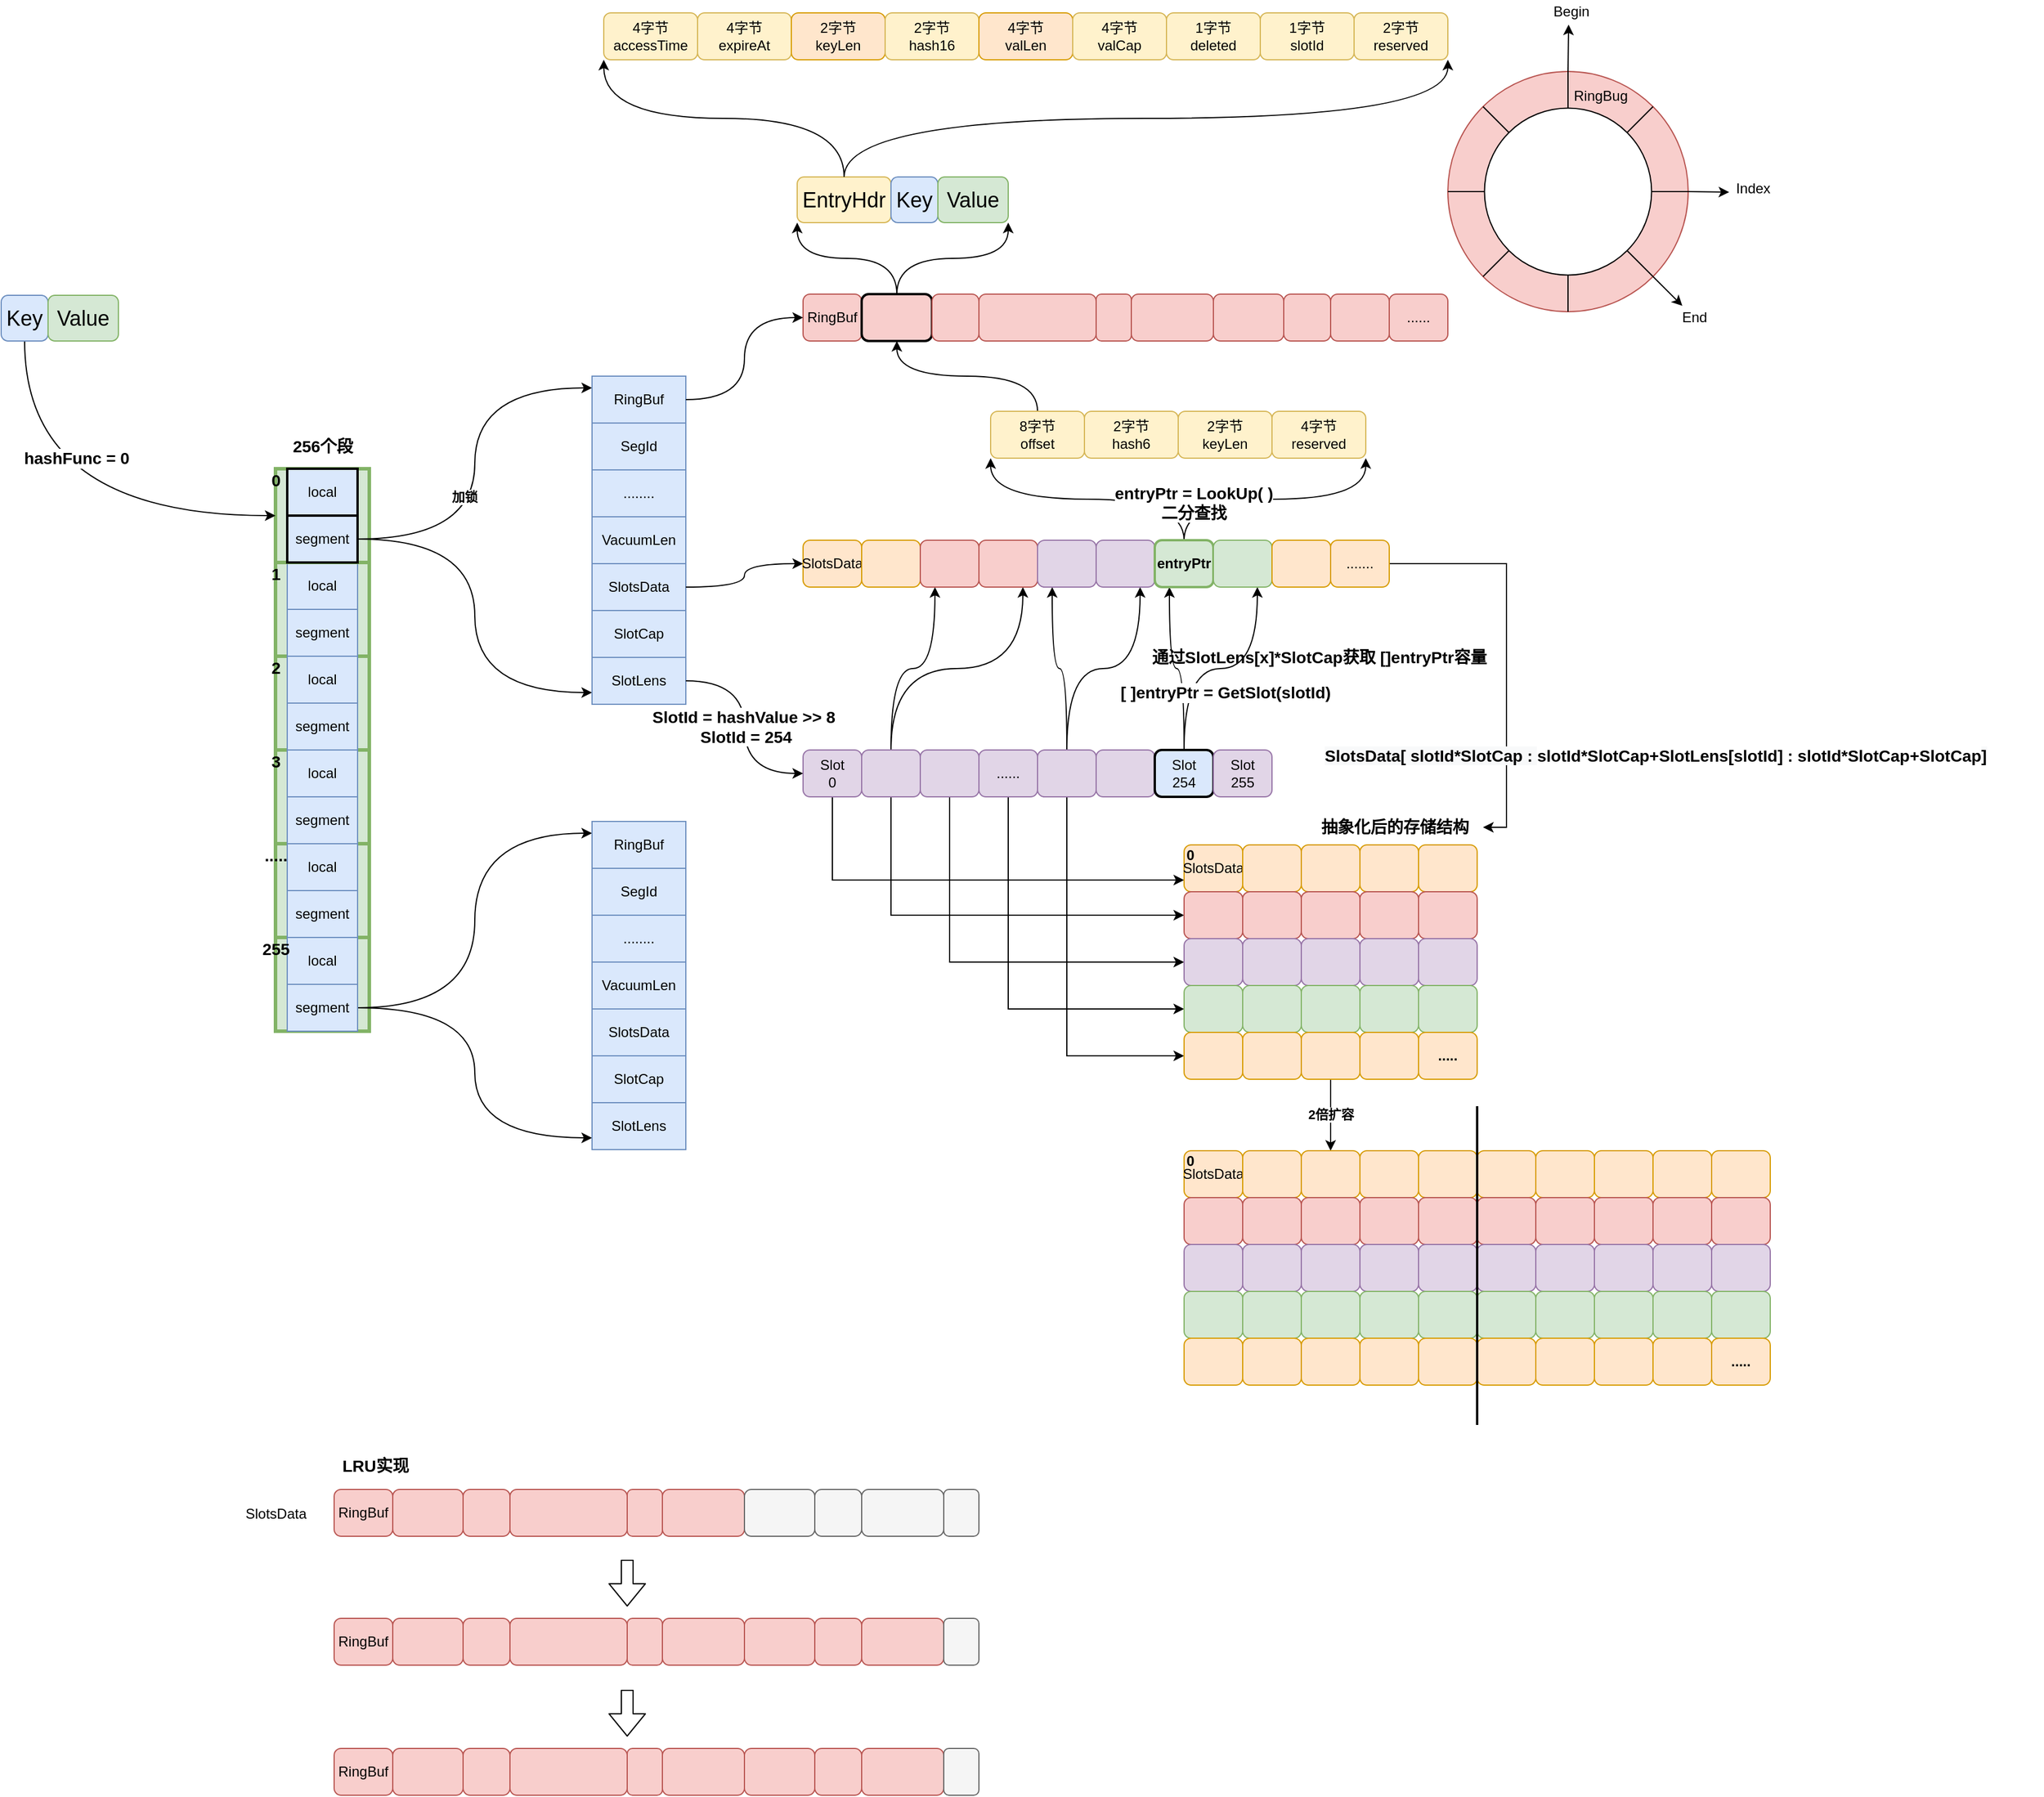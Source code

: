 <mxfile version="14.6.13" type="device" pages="2"><diagram id="f8zTZtIyy3X4nfBi4ISw" name="数据结构"><mxGraphModel dx="2115" dy="1455" grid="1" gridSize="10" guides="1" tooltips="1" connect="1" arrows="1" fold="1" page="1" pageScale="1" pageWidth="1169" pageHeight="827" math="0" shadow="0"><root><mxCell id="0"/><mxCell id="1" parent="0"/><mxCell id="u34AM6QhLp4OrTtiVjI_-28" value="" style="rounded=0;whiteSpace=wrap;html=1;fillColor=#d5e8d4;strokeColor=#82b366;strokeWidth=3;" parent="1" vertex="1"><mxGeometry x="-450" y="599" width="80" height="80" as="geometry"/></mxCell><mxCell id="u34AM6QhLp4OrTtiVjI_-27" value="" style="rounded=0;whiteSpace=wrap;html=1;fillColor=#d5e8d4;strokeColor=#82b366;strokeWidth=3;" parent="1" vertex="1"><mxGeometry x="-450" y="519" width="80" height="80" as="geometry"/></mxCell><mxCell id="u34AM6QhLp4OrTtiVjI_-26" value="" style="rounded=0;whiteSpace=wrap;html=1;fillColor=#d5e8d4;strokeColor=#82b366;strokeWidth=3;" parent="1" vertex="1"><mxGeometry x="-450" y="439" width="80" height="80" as="geometry"/></mxCell><mxCell id="u34AM6QhLp4OrTtiVjI_-25" value="" style="rounded=0;whiteSpace=wrap;html=1;fillColor=#d5e8d4;strokeColor=#82b366;strokeWidth=3;" parent="1" vertex="1"><mxGeometry x="-450" y="359" width="80" height="80" as="geometry"/></mxCell><mxCell id="u34AM6QhLp4OrTtiVjI_-24" value="" style="rounded=0;whiteSpace=wrap;html=1;fillColor=#d5e8d4;strokeColor=#82b366;strokeWidth=3;" parent="1" vertex="1"><mxGeometry x="-450" y="279" width="80" height="80" as="geometry"/></mxCell><mxCell id="u34AM6QhLp4OrTtiVjI_-10" value="&lt;span style=&quot;white-space: normal&quot;&gt;local&lt;/span&gt;" style="rounded=0;whiteSpace=wrap;html=1;fillColor=#dae8fc;strokeColor=#6c8ebf;" parent="1" vertex="1"><mxGeometry x="-440" y="279" width="60" height="40" as="geometry"/></mxCell><mxCell id="u34AM6QhLp4OrTtiVjI_-11" value="&lt;span style=&quot;white-space: normal&quot;&gt;segment&lt;/span&gt;" style="rounded=0;whiteSpace=wrap;html=1;fillColor=#dae8fc;strokeColor=#6c8ebf;" parent="1" vertex="1"><mxGeometry x="-440" y="319" width="60" height="40" as="geometry"/></mxCell><mxCell id="u34AM6QhLp4OrTtiVjI_-12" value="&lt;span style=&quot;white-space: normal&quot;&gt;local&lt;/span&gt;" style="rounded=0;whiteSpace=wrap;html=1;fillColor=#dae8fc;strokeColor=#6c8ebf;" parent="1" vertex="1"><mxGeometry x="-440" y="359" width="60" height="40" as="geometry"/></mxCell><mxCell id="u34AM6QhLp4OrTtiVjI_-13" value="&lt;span style=&quot;white-space: normal&quot;&gt;segment&lt;/span&gt;" style="rounded=0;whiteSpace=wrap;html=1;fillColor=#dae8fc;strokeColor=#6c8ebf;" parent="1" vertex="1"><mxGeometry x="-440" y="399" width="60" height="40" as="geometry"/></mxCell><mxCell id="u34AM6QhLp4OrTtiVjI_-14" value="&lt;span style=&quot;white-space: normal&quot;&gt;local&lt;/span&gt;" style="rounded=0;whiteSpace=wrap;html=1;fillColor=#dae8fc;strokeColor=#6c8ebf;" parent="1" vertex="1"><mxGeometry x="-440" y="439" width="60" height="40" as="geometry"/></mxCell><mxCell id="u34AM6QhLp4OrTtiVjI_-15" value="&lt;span style=&quot;white-space: normal&quot;&gt;segment&lt;/span&gt;" style="rounded=0;whiteSpace=wrap;html=1;fillColor=#dae8fc;strokeColor=#6c8ebf;" parent="1" vertex="1"><mxGeometry x="-440" y="479" width="60" height="40" as="geometry"/></mxCell><mxCell id="u34AM6QhLp4OrTtiVjI_-16" value="&lt;span style=&quot;white-space: normal&quot;&gt;local&lt;/span&gt;" style="rounded=0;whiteSpace=wrap;html=1;fillColor=#dae8fc;strokeColor=#6c8ebf;" parent="1" vertex="1"><mxGeometry x="-440" y="519" width="60" height="40" as="geometry"/></mxCell><mxCell id="u34AM6QhLp4OrTtiVjI_-17" value="&lt;span style=&quot;white-space: normal&quot;&gt;segment&lt;/span&gt;" style="rounded=0;whiteSpace=wrap;html=1;fillColor=#dae8fc;strokeColor=#6c8ebf;" parent="1" vertex="1"><mxGeometry x="-440" y="559" width="60" height="40" as="geometry"/></mxCell><mxCell id="u34AM6QhLp4OrTtiVjI_-18" value="&lt;span style=&quot;white-space: normal&quot;&gt;local&lt;/span&gt;" style="rounded=0;whiteSpace=wrap;html=1;fillColor=#dae8fc;strokeColor=#6c8ebf;" parent="1" vertex="1"><mxGeometry x="-440" y="599" width="60" height="40" as="geometry"/></mxCell><mxCell id="uv-lD_iKsGK-7HWPQhMW-9" style="edgeStyle=orthogonalEdgeStyle;rounded=0;orthogonalLoop=1;jettySize=auto;html=1;exitX=1;exitY=0.5;exitDx=0;exitDy=0;entryX=0;entryY=0.75;entryDx=0;entryDy=0;curved=1;" parent="1" source="u34AM6QhLp4OrTtiVjI_-19" target="uv-lD_iKsGK-7HWPQhMW-8" edge="1"><mxGeometry relative="1" as="geometry"/></mxCell><mxCell id="uv-lD_iKsGK-7HWPQhMW-10" style="edgeStyle=orthogonalEdgeStyle;curved=1;rounded=0;orthogonalLoop=1;jettySize=auto;html=1;exitX=1;exitY=0.5;exitDx=0;exitDy=0;entryX=0;entryY=0.25;entryDx=0;entryDy=0;" parent="1" source="u34AM6QhLp4OrTtiVjI_-19" target="uv-lD_iKsGK-7HWPQhMW-2" edge="1"><mxGeometry relative="1" as="geometry"/></mxCell><mxCell id="u34AM6QhLp4OrTtiVjI_-19" value="&lt;span style=&quot;white-space: normal&quot;&gt;segment&lt;/span&gt;" style="rounded=0;whiteSpace=wrap;html=1;fillColor=#dae8fc;strokeColor=#6c8ebf;" parent="1" vertex="1"><mxGeometry x="-440" y="639" width="60" height="40" as="geometry"/></mxCell><mxCell id="u34AM6QhLp4OrTtiVjI_-23" value="" style="rounded=0;whiteSpace=wrap;html=1;fillColor=#d5e8d4;strokeColor=#82b366;strokeWidth=3;" parent="1" vertex="1"><mxGeometry x="-450" y="199" width="80" height="80" as="geometry"/></mxCell><mxCell id="u34AM6QhLp4OrTtiVjI_-1" value="local" style="rounded=0;whiteSpace=wrap;html=1;fillColor=#dae8fc;strokeColor=#6c8ebf;" parent="1" vertex="1"><mxGeometry x="-440" y="199" width="60" height="40" as="geometry"/></mxCell><mxCell id="ZnzQp4jzLczkKK5bBupv-14" style="edgeStyle=orthogonalEdgeStyle;curved=1;rounded=0;orthogonalLoop=1;jettySize=auto;html=1;exitX=1;exitY=0.5;exitDx=0;exitDy=0;entryX=0;entryY=0.25;entryDx=0;entryDy=0;" parent="1" source="u34AM6QhLp4OrTtiVjI_-2" target="ZnzQp4jzLczkKK5bBupv-1" edge="1"><mxGeometry relative="1" as="geometry"/></mxCell><mxCell id="OZh6n1G_A1XUxyc6qlme-100" value="&lt;b&gt;加锁&lt;/b&gt;" style="edgeLabel;html=1;align=center;verticalAlign=middle;resizable=0;points=[];" parent="ZnzQp4jzLczkKK5bBupv-14" vertex="1" connectable="0"><mxGeometry x="-0.173" y="9" relative="1" as="geometry"><mxPoint as="offset"/></mxGeometry></mxCell><mxCell id="ZnzQp4jzLczkKK5bBupv-15" style="edgeStyle=orthogonalEdgeStyle;curved=1;rounded=0;orthogonalLoop=1;jettySize=auto;html=1;exitX=1;exitY=0.5;exitDx=0;exitDy=0;entryX=0;entryY=0.75;entryDx=0;entryDy=0;" parent="1" source="u34AM6QhLp4OrTtiVjI_-2" target="ZnzQp4jzLczkKK5bBupv-11" edge="1"><mxGeometry relative="1" as="geometry"/></mxCell><mxCell id="u34AM6QhLp4OrTtiVjI_-2" value="segment" style="rounded=0;whiteSpace=wrap;html=1;fillColor=#dae8fc;strokeColor=#6c8ebf;strokeWidth=2;" parent="1" vertex="1"><mxGeometry x="-440" y="239" width="60" height="40" as="geometry"/></mxCell><mxCell id="u34AM6QhLp4OrTtiVjI_-20" value="local" style="rounded=0;whiteSpace=wrap;html=1;fillColor=#dae8fc;strokeColor=#6c8ebf;" parent="1" vertex="1"><mxGeometry x="-440" y="199" width="60" height="40" as="geometry"/></mxCell><mxCell id="u34AM6QhLp4OrTtiVjI_-21" value="local" style="rounded=0;whiteSpace=wrap;html=1;fillColor=#dae8fc;strokeColor=#000000;strokeWidth=2;" parent="1" vertex="1"><mxGeometry x="-440" y="199" width="60" height="40" as="geometry"/></mxCell><mxCell id="jh3YEzD0YJPcb1TXvzSE-1" value="&lt;font style=&quot;font-size: 14px&quot;&gt;&lt;b&gt;256个段&lt;/b&gt;&lt;/font&gt;" style="text;html=1;align=center;verticalAlign=middle;resizable=0;points=[];autosize=1;" parent="1" vertex="1"><mxGeometry x="-445" y="170" width="70" height="20" as="geometry"/></mxCell><mxCell id="tIxck_MOBnbju_dARr8Y-5" value="" style="group" parent="1" vertex="1" connectable="0"><mxGeometry x="-5" y="-50" width="180" height="39" as="geometry"/></mxCell><mxCell id="tIxck_MOBnbju_dARr8Y-1" value="&lt;font style=&quot;font-size: 18px&quot;&gt;EntryHdr&lt;/font&gt;" style="rounded=1;whiteSpace=wrap;html=1;fillColor=#fff2cc;strokeColor=#d6b656;" parent="tIxck_MOBnbju_dARr8Y-5" vertex="1"><mxGeometry width="80" height="39" as="geometry"/></mxCell><mxCell id="tIxck_MOBnbju_dARr8Y-2" value="&lt;font style=&quot;font-size: 18px&quot;&gt;Key&lt;/font&gt;" style="rounded=1;whiteSpace=wrap;html=1;fillColor=#dae8fc;strokeColor=#6c8ebf;" parent="tIxck_MOBnbju_dARr8Y-5" vertex="1"><mxGeometry x="80" width="40" height="39" as="geometry"/></mxCell><mxCell id="tIxck_MOBnbju_dARr8Y-3" value="&lt;font style=&quot;font-size: 18px&quot;&gt;Value&lt;/font&gt;" style="rounded=1;whiteSpace=wrap;html=1;fillColor=#d5e8d4;strokeColor=#82b366;" parent="tIxck_MOBnbju_dARr8Y-5" vertex="1"><mxGeometry x="120" width="60" height="39" as="geometry"/></mxCell><mxCell id="tIxck_MOBnbju_dARr8Y-19" value="" style="group" parent="1" vertex="1" connectable="0"><mxGeometry y="50" width="410" height="40" as="geometry"/></mxCell><mxCell id="tIxck_MOBnbju_dARr8Y-6" value="RingBuf" style="rounded=1;whiteSpace=wrap;html=1;fillColor=#f8cecc;strokeColor=#b85450;" parent="tIxck_MOBnbju_dARr8Y-19" vertex="1"><mxGeometry width="50" height="40" as="geometry"/></mxCell><mxCell id="tIxck_MOBnbju_dARr8Y-12" value="&lt;span style=&quot;color: rgba(0 , 0 , 0 , 0) ; font-family: monospace ; font-size: 0px&quot;&gt;%3CmxGraphModel%3E%3Croot%3E%3CmxCell%20id%3D%220%22%2F%3E%3CmxCell%20id%3D%221%22%20parent%3D%220%22%2F%3E%3CmxCell%20id%3D%222%22%20value%3D%22%22%20style%3D%22rounded%3D1%3BwhiteSpace%3Dwrap%3Bhtml%3D1%3BfillColor%3D%23f8cecc%3BstrokeColor%3D%23b85450%3B%22%20vertex%3D%221%22%20parent%3D%221%22%3E%3CmxGeometry%20x%3D%2230%22%20y%3D%22180%22%20width%3D%2250%22%20height%3D%2240%22%20as%3D%22geometry%22%2F%3E%3C%2FmxCell%3E%3CmxCell%20id%3D%223%22%20value%3D%22%22%20style%3D%22rounded%3D1%3BwhiteSpace%3Dwrap%3Bhtml%3D1%3BfillColor%3D%23f8cecc%3BstrokeColor%3D%23b85450%3B%22%20vertex%3D%221%22%20parent%3D%221%22%3E%3CmxGeometry%20x%3D%2280%22%20y%3D%22180%22%20width%3D%2250%22%20height%3D%2240%22%20as%3D%22geometry%22%2F%3E%3C%2FmxCell%3E%3CmxCell%20id%3D%224%22%20value%3D%22%22%20style%3D%22rounded%3D1%3BwhiteSpace%3Dwrap%3Bhtml%3D1%3BfillColor%3D%23f8cecc%3BstrokeColor%3D%23b85450%3B%22%20vertex%3D%221%22%20parent%3D%221%22%3E%3CmxGeometry%20x%3D%22130%22%20y%3D%22180%22%20width%3D%2250%22%20height%3D%2240%22%20as%3D%22geometry%22%2F%3E%3C%2FmxCell%3E%3CmxCell%20id%3D%225%22%20value%3D%22%22%20style%3D%22rounded%3D1%3BwhiteSpace%3Dwrap%3Bhtml%3D1%3BfillColor%3D%23f8cecc%3BstrokeColor%3D%23b85450%3B%22%20vertex%3D%221%22%20parent%3D%221%22%3E%3CmxGeometry%20x%3D%22180%22%20y%3D%22180%22%20width%3D%2250%22%20height%3D%2240%22%20as%3D%22geometry%22%2F%3E%3C%2FmxCell%3E%3C%2Froot%3E%3C%2FmxGraphModel%3E&lt;/span&gt;&lt;span style=&quot;color: rgba(0 , 0 , 0 , 0) ; font-family: monospace ; font-size: 0px ; white-space: nowrap&quot;&gt;%3CmxGraphModel%3E%3Croot%3E%3CmxCell%20id%3D%220%22%2F%3E%3CmxCell%20id%3D%221%22%20parent%3D%220%22%2F%3E%3CmxCell%20id%3D%222%22%20value%3D%22%22%20style%3D%22rounded%3D1%3BwhiteSpace%3Dwrap%3Bhtml%3D1%3BfillColor%3D%23f8cecc%3BstrokeColor%3D%23b85450%3B%22%20vertex%3D%221%22%20parent%3D%221%22%3E%3CmxGeometry%20x%3D%2230%22%20y%3D%22180%22%20width%3D%2250%22%20height%3D%2240%22%20as%3D%22geometry%22%2F%3E%3C%2FmxCell%3E%3CmxCell%20id%3D%223%22%20value%3D%22%22%20style%3D%22rounded%3D1%3BwhiteSpace%3Dwrap%3Bhtml%3D1%3BfillColor%3D%23f8cecc%3BstrokeColor%3D%23b85450%3B%22%20vertex%3D%221%22%20parent%3D%221%22%3E%3CmxGeometry%20x%3D%2280%22%20y%3D%22180%22%20width%3D%2250%22%20height%3D%2240%22%20as%3D%22geometry%22%2F%3E%3C%2FmxCell%3E%3CmxCell%20id%3D%224%22%20value%3D%22%22%20style%3D%22rounded%3D1%3BwhiteSpace%3Dwrap%3Bhtml%3D1%3BfillColor%3D%23f8cecc%3BstrokeColor%3D%23b85450%3B%22%20vertex%3D%221%22%20parent%3D%221%22%3E%3CmxGeometry%20x%3D%22130%22%20y%3D%22180%22%20width%3D%2250%22%20height%3D%2240%22%20as%3D%22geometry%22%2F%3E%3C%2FmxCell%3E%3CmxCell%20id%3D%225%22%20value%3D%22%22%20style%3D%22rounded%3D1%3BwhiteSpace%3Dwrap%3Bhtml%3D1%3BfillColor%3D%23f8cecc%3BstrokeColor%3D%23b85450%3B%22%20vertex%3D%221%22%20parent%3D%221%22%3E%3CmxGeometry%20x%3D%22180%22%20y%3D%22180%22%20width%3D%2250%22%20height%3D%2240%22%20as%3D%22geometry%22%2F%3E%3C%2FmxCell%3E%3C%2Froot%3E%3C%2FmxGraphModel%3E&lt;/span&gt;" style="rounded=1;whiteSpace=wrap;html=1;fillColor=#f8cecc;strokeColor=#000000;strokeWidth=2;" parent="tIxck_MOBnbju_dARr8Y-19" vertex="1"><mxGeometry x="50" width="60" height="40" as="geometry"/></mxCell><mxCell id="tIxck_MOBnbju_dARr8Y-13" value="" style="rounded=1;whiteSpace=wrap;html=1;fillColor=#f8cecc;strokeColor=#b85450;" parent="tIxck_MOBnbju_dARr8Y-19" vertex="1"><mxGeometry x="110" width="40" height="40" as="geometry"/></mxCell><mxCell id="tIxck_MOBnbju_dARr8Y-14" value="" style="rounded=1;whiteSpace=wrap;html=1;fillColor=#f8cecc;strokeColor=#b85450;" parent="tIxck_MOBnbju_dARr8Y-19" vertex="1"><mxGeometry x="150" width="100" height="40" as="geometry"/></mxCell><mxCell id="tIxck_MOBnbju_dARr8Y-16" value="" style="rounded=1;whiteSpace=wrap;html=1;fillColor=#f8cecc;strokeColor=#b85450;" parent="tIxck_MOBnbju_dARr8Y-19" vertex="1"><mxGeometry x="250" width="30" height="40" as="geometry"/></mxCell><mxCell id="tIxck_MOBnbju_dARr8Y-17" value="" style="rounded=1;whiteSpace=wrap;html=1;fillColor=#f8cecc;strokeColor=#b85450;" parent="tIxck_MOBnbju_dARr8Y-19" vertex="1"><mxGeometry x="280" width="70" height="40" as="geometry"/></mxCell><mxCell id="tIxck_MOBnbju_dARr8Y-18" value="" style="rounded=1;whiteSpace=wrap;html=1;fillColor=#f8cecc;strokeColor=#b85450;" parent="tIxck_MOBnbju_dARr8Y-19" vertex="1"><mxGeometry x="350" width="60" height="40" as="geometry"/></mxCell><mxCell id="tIxck_MOBnbju_dARr8Y-20" style="edgeStyle=orthogonalEdgeStyle;rounded=0;orthogonalLoop=1;jettySize=auto;html=1;exitX=0.5;exitY=0;exitDx=0;exitDy=0;entryX=1;entryY=1;entryDx=0;entryDy=0;curved=1;" parent="1" source="tIxck_MOBnbju_dARr8Y-12" target="tIxck_MOBnbju_dARr8Y-3" edge="1"><mxGeometry relative="1" as="geometry"/></mxCell><mxCell id="tIxck_MOBnbju_dARr8Y-21" style="edgeStyle=orthogonalEdgeStyle;curved=1;rounded=0;orthogonalLoop=1;jettySize=auto;html=1;exitX=0.5;exitY=0;exitDx=0;exitDy=0;entryX=0;entryY=1;entryDx=0;entryDy=0;" parent="1" source="tIxck_MOBnbju_dARr8Y-12" target="tIxck_MOBnbju_dARr8Y-1" edge="1"><mxGeometry relative="1" as="geometry"/></mxCell><mxCell id="OZh6n1G_A1XUxyc6qlme-37" style="edgeStyle=orthogonalEdgeStyle;rounded=0;orthogonalLoop=1;jettySize=auto;html=1;exitX=0.5;exitY=1;exitDx=0;exitDy=0;entryX=0;entryY=0.75;entryDx=0;entryDy=0;" parent="1" source="WcYiHUCx79Fzkae4EGVL-1" target="OZh6n1G_A1XUxyc6qlme-1" edge="1"><mxGeometry relative="1" as="geometry"/></mxCell><mxCell id="WcYiHUCx79Fzkae4EGVL-1" value="Slot&lt;br&gt;0" style="rounded=1;whiteSpace=wrap;html=1;fillColor=#e1d5e7;strokeColor=#9673a6;" parent="1" vertex="1"><mxGeometry y="439" width="50" height="40" as="geometry"/></mxCell><mxCell id="5V6A70rYB-QjBvib7SjM-4" style="edgeStyle=orthogonalEdgeStyle;rounded=0;orthogonalLoop=1;jettySize=auto;html=1;exitX=0.5;exitY=0;exitDx=0;exitDy=0;entryX=0.25;entryY=1;entryDx=0;entryDy=0;curved=1;" parent="1" source="WcYiHUCx79Fzkae4EGVL-2" target="5V6A70rYB-QjBvib7SjM-2" edge="1"><mxGeometry relative="1" as="geometry"/></mxCell><mxCell id="5V6A70rYB-QjBvib7SjM-7" style="edgeStyle=orthogonalEdgeStyle;curved=1;rounded=0;orthogonalLoop=1;jettySize=auto;html=1;exitX=0.5;exitY=0;exitDx=0;exitDy=0;entryX=0.75;entryY=1;entryDx=0;entryDy=0;" parent="1" source="WcYiHUCx79Fzkae4EGVL-2" target="HQF_mT3lYVFTMS3UvuOP-4" edge="1"><mxGeometry relative="1" as="geometry"/></mxCell><mxCell id="OZh6n1G_A1XUxyc6qlme-38" style="edgeStyle=orthogonalEdgeStyle;rounded=0;orthogonalLoop=1;jettySize=auto;html=1;exitX=0.5;exitY=1;exitDx=0;exitDy=0;entryX=0;entryY=0.5;entryDx=0;entryDy=0;" parent="1" source="WcYiHUCx79Fzkae4EGVL-2" target="OZh6n1G_A1XUxyc6qlme-12" edge="1"><mxGeometry relative="1" as="geometry"/></mxCell><mxCell id="WcYiHUCx79Fzkae4EGVL-2" value="" style="rounded=1;whiteSpace=wrap;html=1;fillColor=#e1d5e7;strokeColor=#9673a6;" parent="1" vertex="1"><mxGeometry x="50" y="439" width="50" height="40" as="geometry"/></mxCell><mxCell id="OZh6n1G_A1XUxyc6qlme-39" style="edgeStyle=orthogonalEdgeStyle;rounded=0;orthogonalLoop=1;jettySize=auto;html=1;exitX=0.5;exitY=1;exitDx=0;exitDy=0;entryX=0;entryY=0.5;entryDx=0;entryDy=0;" parent="1" source="WcYiHUCx79Fzkae4EGVL-3" target="OZh6n1G_A1XUxyc6qlme-20" edge="1"><mxGeometry relative="1" as="geometry"/></mxCell><mxCell id="WcYiHUCx79Fzkae4EGVL-3" value="" style="rounded=1;whiteSpace=wrap;html=1;fillColor=#e1d5e7;strokeColor=#9673a6;" parent="1" vertex="1"><mxGeometry x="100" y="439" width="50" height="40" as="geometry"/></mxCell><mxCell id="OZh6n1G_A1XUxyc6qlme-40" style="edgeStyle=orthogonalEdgeStyle;rounded=0;orthogonalLoop=1;jettySize=auto;html=1;exitX=0.5;exitY=1;exitDx=0;exitDy=0;entryX=0;entryY=0.5;entryDx=0;entryDy=0;" parent="1" source="WcYiHUCx79Fzkae4EGVL-4" target="OZh6n1G_A1XUxyc6qlme-25" edge="1"><mxGeometry relative="1" as="geometry"/></mxCell><mxCell id="WcYiHUCx79Fzkae4EGVL-4" value="......" style="rounded=1;whiteSpace=wrap;html=1;fillColor=#e1d5e7;strokeColor=#9673a6;" parent="1" vertex="1"><mxGeometry x="150" y="439" width="50" height="40" as="geometry"/></mxCell><mxCell id="5V6A70rYB-QjBvib7SjM-8" style="edgeStyle=orthogonalEdgeStyle;curved=1;rounded=0;orthogonalLoop=1;jettySize=auto;html=1;exitX=0.5;exitY=0;exitDx=0;exitDy=0;entryX=0.25;entryY=1;entryDx=0;entryDy=0;" parent="1" source="WcYiHUCx79Fzkae4EGVL-5" target="HQF_mT3lYVFTMS3UvuOP-5" edge="1"><mxGeometry relative="1" as="geometry"/></mxCell><mxCell id="5V6A70rYB-QjBvib7SjM-9" style="edgeStyle=orthogonalEdgeStyle;curved=1;rounded=0;orthogonalLoop=1;jettySize=auto;html=1;exitX=0.5;exitY=0;exitDx=0;exitDy=0;entryX=0.75;entryY=1;entryDx=0;entryDy=0;" parent="1" source="WcYiHUCx79Fzkae4EGVL-5" target="HQF_mT3lYVFTMS3UvuOP-6" edge="1"><mxGeometry relative="1" as="geometry"/></mxCell><mxCell id="OZh6n1G_A1XUxyc6qlme-41" style="edgeStyle=orthogonalEdgeStyle;rounded=0;orthogonalLoop=1;jettySize=auto;html=1;exitX=0.5;exitY=1;exitDx=0;exitDy=0;entryX=0;entryY=0.5;entryDx=0;entryDy=0;" parent="1" source="WcYiHUCx79Fzkae4EGVL-5" target="OZh6n1G_A1XUxyc6qlme-30" edge="1"><mxGeometry relative="1" as="geometry"/></mxCell><mxCell id="WcYiHUCx79Fzkae4EGVL-5" value="" style="rounded=1;whiteSpace=wrap;html=1;fillColor=#e1d5e7;strokeColor=#9673a6;" parent="1" vertex="1"><mxGeometry x="200" y="439" width="50" height="40" as="geometry"/></mxCell><mxCell id="WcYiHUCx79Fzkae4EGVL-6" value="" style="rounded=1;whiteSpace=wrap;html=1;fillColor=#e1d5e7;strokeColor=#9673a6;" parent="1" vertex="1"><mxGeometry x="250" y="439" width="50" height="40" as="geometry"/></mxCell><mxCell id="5V6A70rYB-QjBvib7SjM-10" style="edgeStyle=orthogonalEdgeStyle;curved=1;rounded=0;orthogonalLoop=1;jettySize=auto;html=1;exitX=0.5;exitY=0;exitDx=0;exitDy=0;entryX=0.25;entryY=1;entryDx=0;entryDy=0;" parent="1" source="WcYiHUCx79Fzkae4EGVL-7" target="HQF_mT3lYVFTMS3UvuOP-7" edge="1"><mxGeometry relative="1" as="geometry"/></mxCell><mxCell id="5V6A70rYB-QjBvib7SjM-11" style="edgeStyle=orthogonalEdgeStyle;curved=1;rounded=0;orthogonalLoop=1;jettySize=auto;html=1;exitX=0.5;exitY=0;exitDx=0;exitDy=0;entryX=0.75;entryY=1;entryDx=0;entryDy=0;" parent="1" source="WcYiHUCx79Fzkae4EGVL-7" target="HQF_mT3lYVFTMS3UvuOP-8" edge="1"><mxGeometry relative="1" as="geometry"/></mxCell><mxCell id="qFa-8R8VZIlhuf-bYjJc-19" value="&lt;b&gt;&lt;font style=&quot;font-size: 14px&quot;&gt;[ ]entryPtr =&amp;nbsp;&lt;/font&gt;&lt;/b&gt;&lt;b&gt;&lt;font style=&quot;font-size: 14px&quot;&gt;GetSlot(slotId)&lt;/font&gt;&lt;/b&gt;" style="text;html=1;align=center;verticalAlign=middle;resizable=0;points=[];labelBackgroundColor=#ffffff;" parent="5V6A70rYB-QjBvib7SjM-11" vertex="1" connectable="0"><mxGeometry x="-0.535" y="-2" relative="1" as="geometry"><mxPoint x="33" y="-2" as="offset"/></mxGeometry></mxCell><mxCell id="WcYiHUCx79Fzkae4EGVL-7" value="Slot&lt;br&gt;254" style="rounded=1;whiteSpace=wrap;html=1;fillColor=#dae8fc;strokeColor=#000000;strokeWidth=2;" parent="1" vertex="1"><mxGeometry x="300" y="439" width="50" height="40" as="geometry"/></mxCell><mxCell id="WcYiHUCx79Fzkae4EGVL-8" value="Slot&lt;br&gt;255" style="rounded=1;whiteSpace=wrap;html=1;fillColor=#e1d5e7;strokeColor=#9673a6;" parent="1" vertex="1"><mxGeometry x="350" y="439" width="50" height="40" as="geometry"/></mxCell><mxCell id="HQF_mT3lYVFTMS3UvuOP-1" value="SlotsData" style="rounded=1;whiteSpace=wrap;html=1;fillColor=#ffe6cc;strokeColor=#d79b00;" parent="1" vertex="1"><mxGeometry y="260" width="50" height="40" as="geometry"/></mxCell><mxCell id="HQF_mT3lYVFTMS3UvuOP-2" value="" style="rounded=1;whiteSpace=wrap;html=1;fillColor=#ffe6cc;strokeColor=#d79b00;" parent="1" vertex="1"><mxGeometry x="50" y="260" width="50" height="40" as="geometry"/></mxCell><mxCell id="HQF_mT3lYVFTMS3UvuOP-4" value="" style="rounded=1;whiteSpace=wrap;html=1;fillColor=#f8cecc;strokeColor=#b85450;" parent="1" vertex="1"><mxGeometry x="150" y="260" width="50" height="40" as="geometry"/></mxCell><mxCell id="HQF_mT3lYVFTMS3UvuOP-5" value="" style="rounded=1;whiteSpace=wrap;html=1;fillColor=#e1d5e7;strokeColor=#9673a6;" parent="1" vertex="1"><mxGeometry x="200" y="260" width="50" height="40" as="geometry"/></mxCell><mxCell id="HQF_mT3lYVFTMS3UvuOP-6" value="" style="rounded=1;whiteSpace=wrap;html=1;fillColor=#e1d5e7;strokeColor=#9673a6;" parent="1" vertex="1"><mxGeometry x="250" y="260" width="50" height="40" as="geometry"/></mxCell><mxCell id="5V6A70rYB-QjBvib7SjM-16" style="edgeStyle=orthogonalEdgeStyle;curved=1;rounded=0;orthogonalLoop=1;jettySize=auto;html=1;exitX=0.5;exitY=0;exitDx=0;exitDy=0;entryX=1;entryY=1;entryDx=0;entryDy=0;" parent="1" source="HQF_mT3lYVFTMS3UvuOP-7" target="5V6A70rYB-QjBvib7SjM-15" edge="1"><mxGeometry relative="1" as="geometry"/></mxCell><mxCell id="5V6A70rYB-QjBvib7SjM-17" style="edgeStyle=orthogonalEdgeStyle;curved=1;rounded=0;orthogonalLoop=1;jettySize=auto;html=1;exitX=0.5;exitY=0;exitDx=0;exitDy=0;entryX=0;entryY=1;entryDx=0;entryDy=0;" parent="1" source="HQF_mT3lYVFTMS3UvuOP-7" target="5V6A70rYB-QjBvib7SjM-12" edge="1"><mxGeometry relative="1" as="geometry"/></mxCell><mxCell id="HQF_mT3lYVFTMS3UvuOP-7" value="&lt;b&gt;entryPtr&lt;/b&gt;" style="rounded=1;whiteSpace=wrap;html=1;fillColor=#d5e8d4;strokeColor=#82b366;strokeWidth=2;" parent="1" vertex="1"><mxGeometry x="300" y="260" width="50" height="40" as="geometry"/></mxCell><mxCell id="HQF_mT3lYVFTMS3UvuOP-8" value="" style="rounded=1;whiteSpace=wrap;html=1;fillColor=#d5e8d4;strokeColor=#82b366;" parent="1" vertex="1"><mxGeometry x="350" y="260" width="50" height="40" as="geometry"/></mxCell><mxCell id="HQF_mT3lYVFTMS3UvuOP-9" value="" style="rounded=1;whiteSpace=wrap;html=1;fillColor=#ffe6cc;strokeColor=#d79b00;" parent="1" vertex="1"><mxGeometry x="400" y="260" width="50" height="40" as="geometry"/></mxCell><mxCell id="OZh6n1G_A1XUxyc6qlme-84" style="edgeStyle=orthogonalEdgeStyle;rounded=0;orthogonalLoop=1;jettySize=auto;html=1;exitX=1;exitY=0.5;exitDx=0;exitDy=0;entryX=1;entryY=0.5;entryDx=0;entryDy=0;strokeWidth=1;" parent="1" source="HQF_mT3lYVFTMS3UvuOP-10" target="OZh6n1G_A1XUxyc6qlme-42" edge="1"><mxGeometry relative="1" as="geometry"/></mxCell><mxCell id="HQF_mT3lYVFTMS3UvuOP-10" value="......." style="rounded=1;whiteSpace=wrap;html=1;fillColor=#ffe6cc;strokeColor=#d79b00;" parent="1" vertex="1"><mxGeometry x="450" y="260" width="50" height="40" as="geometry"/></mxCell><mxCell id="JFfvHVcjmFUZ5Ef5ul6t-34" value="&lt;font style=&quot;font-size: 12px&quot;&gt;4字节&lt;br&gt;accessTime&lt;br&gt;&lt;/font&gt;" style="rounded=1;whiteSpace=wrap;html=1;fillColor=#fff2cc;strokeColor=#d6b656;" parent="1" vertex="1"><mxGeometry x="-170" y="-190" width="80" height="40" as="geometry"/></mxCell><mxCell id="T2T4ACLY1x1q2J74nxyk-2" value="&lt;font style=&quot;font-size: 12px&quot;&gt;4字节&lt;br&gt;expireAt&lt;br&gt;&lt;/font&gt;" style="rounded=1;whiteSpace=wrap;html=1;fillColor=#fff2cc;strokeColor=#d6b656;" parent="1" vertex="1"><mxGeometry x="-90" y="-190" width="80" height="40" as="geometry"/></mxCell><mxCell id="T2T4ACLY1x1q2J74nxyk-3" value="&lt;font style=&quot;font-size: 12px;&quot;&gt;&lt;span style=&quot;font-size: 12px;&quot;&gt;2字节&lt;/span&gt;&lt;br style=&quot;font-size: 12px;&quot;&gt;&lt;span style=&quot;font-size: 12px;&quot;&gt;keyLen&lt;/span&gt;&lt;br style=&quot;font-size: 12px;&quot;&gt;&lt;/font&gt;" style="rounded=1;whiteSpace=wrap;html=1;fillColor=#ffe6cc;strokeColor=#d79b00;fontSize=12;" parent="1" vertex="1"><mxGeometry x="-10" y="-190" width="80" height="40" as="geometry"/></mxCell><mxCell id="T2T4ACLY1x1q2J74nxyk-4" value="&lt;font style=&quot;font-size: 12px;&quot;&gt;&lt;span style=&quot;font-size: 12px;&quot;&gt;2字节&lt;/span&gt;&lt;br style=&quot;font-size: 12px;&quot;&gt;&lt;span style=&quot;font-size: 12px;&quot;&gt;hash16&lt;/span&gt;&lt;br style=&quot;font-size: 12px;&quot;&gt;&lt;/font&gt;" style="rounded=1;whiteSpace=wrap;html=1;fillColor=#fff2cc;strokeColor=#d6b656;fontSize=12;" parent="1" vertex="1"><mxGeometry x="70" y="-190" width="80" height="40" as="geometry"/></mxCell><mxCell id="T2T4ACLY1x1q2J74nxyk-5" value="&lt;font style=&quot;font-size: 12px;&quot;&gt;&lt;span style=&quot;font-size: 12px;&quot;&gt;4字节&lt;/span&gt;&lt;br style=&quot;font-size: 12px;&quot;&gt;&lt;span style=&quot;font-size: 12px;&quot;&gt;valLen&lt;/span&gt;&lt;br style=&quot;font-size: 12px;&quot;&gt;&lt;/font&gt;" style="rounded=1;whiteSpace=wrap;html=1;fillColor=#ffe6cc;strokeColor=#d79b00;fontSize=12;" parent="1" vertex="1"><mxGeometry x="150" y="-190" width="80" height="40" as="geometry"/></mxCell><mxCell id="T2T4ACLY1x1q2J74nxyk-6" value="&lt;font style=&quot;font-size: 12px;&quot;&gt;&lt;span style=&quot;font-size: 12px;&quot;&gt;4字节&lt;/span&gt;&lt;br style=&quot;font-size: 12px;&quot;&gt;&lt;span style=&quot;font-size: 12px;&quot;&gt;valCap&lt;/span&gt;&lt;br style=&quot;font-size: 12px;&quot;&gt;&lt;/font&gt;" style="rounded=1;whiteSpace=wrap;html=1;fillColor=#fff2cc;strokeColor=#d6b656;fontSize=12;" parent="1" vertex="1"><mxGeometry x="230" y="-190" width="80" height="40" as="geometry"/></mxCell><mxCell id="T2T4ACLY1x1q2J74nxyk-7" value="&lt;font style=&quot;font-size: 12px;&quot;&gt;&lt;span style=&quot;font-size: 12px;&quot;&gt;1字节&lt;/span&gt;&lt;br style=&quot;font-size: 12px;&quot;&gt;&lt;span style=&quot;font-size: 12px;&quot;&gt;deleted&lt;/span&gt;&lt;br style=&quot;font-size: 12px;&quot;&gt;&lt;/font&gt;" style="rounded=1;whiteSpace=wrap;html=1;fillColor=#fff2cc;strokeColor=#d6b656;fontSize=12;" parent="1" vertex="1"><mxGeometry x="310" y="-190" width="80" height="40" as="geometry"/></mxCell><mxCell id="T2T4ACLY1x1q2J74nxyk-8" value="&lt;font style=&quot;font-size: 12px;&quot;&gt;&lt;span style=&quot;font-size: 12px;&quot;&gt;1字节&lt;/span&gt;&lt;br style=&quot;font-size: 12px;&quot;&gt;&lt;span style=&quot;font-size: 12px;&quot;&gt;slotId&lt;/span&gt;&lt;br style=&quot;font-size: 12px;&quot;&gt;&lt;/font&gt;" style="rounded=1;whiteSpace=wrap;html=1;fillColor=#fff2cc;strokeColor=#d6b656;fontSize=12;" parent="1" vertex="1"><mxGeometry x="390" y="-190" width="80" height="40" as="geometry"/></mxCell><mxCell id="T2T4ACLY1x1q2J74nxyk-9" value="&lt;font style=&quot;font-size: 12px;&quot;&gt;&lt;span style=&quot;font-size: 12px;&quot;&gt;2字节&lt;/span&gt;&lt;br style=&quot;font-size: 12px;&quot;&gt;&lt;span style=&quot;font-size: 12px;&quot;&gt;reserved&lt;/span&gt;&lt;br style=&quot;font-size: 12px;&quot;&gt;&lt;/font&gt;" style="rounded=1;whiteSpace=wrap;html=1;fillColor=#fff2cc;strokeColor=#d6b656;fontSize=12;" parent="1" vertex="1"><mxGeometry x="470" y="-190" width="80" height="40" as="geometry"/></mxCell><mxCell id="T2T4ACLY1x1q2J74nxyk-10" style="edgeStyle=orthogonalEdgeStyle;curved=1;rounded=0;orthogonalLoop=1;jettySize=auto;html=1;exitX=0.5;exitY=0;exitDx=0;exitDy=0;entryX=1;entryY=1;entryDx=0;entryDy=0;fontSize=12;" parent="1" source="tIxck_MOBnbju_dARr8Y-1" target="T2T4ACLY1x1q2J74nxyk-9" edge="1"><mxGeometry relative="1" as="geometry"/></mxCell><mxCell id="T2T4ACLY1x1q2J74nxyk-11" style="edgeStyle=orthogonalEdgeStyle;curved=1;rounded=0;orthogonalLoop=1;jettySize=auto;html=1;exitX=0.5;exitY=0;exitDx=0;exitDy=0;entryX=0;entryY=1;entryDx=0;entryDy=0;fontSize=12;" parent="1" source="tIxck_MOBnbju_dARr8Y-1" target="JFfvHVcjmFUZ5Ef5ul6t-34" edge="1"><mxGeometry relative="1" as="geometry"/></mxCell><mxCell id="ZnzQp4jzLczkKK5bBupv-12" value="" style="group" parent="1" vertex="1" connectable="0"><mxGeometry x="-180" y="120" width="80" height="280" as="geometry"/></mxCell><mxCell id="ZnzQp4jzLczkKK5bBupv-1" value="&lt;span style=&quot;white-space: normal&quot;&gt;RingBuf&lt;/span&gt;" style="rounded=0;whiteSpace=wrap;html=1;fillColor=#dae8fc;strokeColor=#6c8ebf;" parent="ZnzQp4jzLczkKK5bBupv-12" vertex="1"><mxGeometry width="80" height="40" as="geometry"/></mxCell><mxCell id="ZnzQp4jzLczkKK5bBupv-2" value="&lt;span style=&quot;white-space: normal&quot;&gt;SegId&lt;/span&gt;" style="rounded=0;whiteSpace=wrap;html=1;fillColor=#dae8fc;strokeColor=#6c8ebf;" parent="ZnzQp4jzLczkKK5bBupv-12" vertex="1"><mxGeometry y="40" width="80" height="40" as="geometry"/></mxCell><mxCell id="ZnzQp4jzLczkKK5bBupv-7" value="........" style="rounded=0;whiteSpace=wrap;html=1;fillColor=#dae8fc;strokeColor=#6c8ebf;" parent="ZnzQp4jzLczkKK5bBupv-12" vertex="1"><mxGeometry y="80" width="80" height="40" as="geometry"/></mxCell><mxCell id="ZnzQp4jzLczkKK5bBupv-8" value="&lt;span style=&quot;white-space: normal&quot;&gt;VacuumLen&lt;/span&gt;" style="rounded=0;whiteSpace=wrap;html=1;fillColor=#dae8fc;strokeColor=#6c8ebf;" parent="ZnzQp4jzLczkKK5bBupv-12" vertex="1"><mxGeometry y="120" width="80" height="40" as="geometry"/></mxCell><mxCell id="ZnzQp4jzLczkKK5bBupv-9" value="&lt;span&gt;SlotsData&lt;/span&gt;" style="rounded=0;whiteSpace=wrap;html=1;fillColor=#dae8fc;strokeColor=#6c8ebf;" parent="ZnzQp4jzLczkKK5bBupv-12" vertex="1"><mxGeometry y="160" width="80" height="40" as="geometry"/></mxCell><mxCell id="ZnzQp4jzLczkKK5bBupv-10" value="&lt;span style=&quot;white-space: normal&quot;&gt;SlotCap&lt;/span&gt;" style="rounded=0;whiteSpace=wrap;html=1;fillColor=#dae8fc;strokeColor=#6c8ebf;" parent="ZnzQp4jzLczkKK5bBupv-12" vertex="1"><mxGeometry y="200" width="80" height="40" as="geometry"/></mxCell><mxCell id="ZnzQp4jzLczkKK5bBupv-11" value="SlotLens&lt;span&gt;&lt;br&gt;&lt;/span&gt;" style="rounded=0;whiteSpace=wrap;html=1;fillColor=#dae8fc;strokeColor=#6c8ebf;" parent="ZnzQp4jzLczkKK5bBupv-12" vertex="1"><mxGeometry y="240" width="80" height="40" as="geometry"/></mxCell><mxCell id="ZnzQp4jzLczkKK5bBupv-17" style="edgeStyle=orthogonalEdgeStyle;curved=1;rounded=0;orthogonalLoop=1;jettySize=auto;html=1;exitX=1;exitY=0.5;exitDx=0;exitDy=0;entryX=0;entryY=0.5;entryDx=0;entryDy=0;" parent="1" source="ZnzQp4jzLczkKK5bBupv-11" target="WcYiHUCx79Fzkae4EGVL-1" edge="1"><mxGeometry relative="1" as="geometry"/></mxCell><mxCell id="qFa-8R8VZIlhuf-bYjJc-10" value="&lt;b&gt;&lt;font style=&quot;font-size: 14px&quot;&gt;SlotId = hashValue &amp;gt;&amp;gt; 8&amp;nbsp;&lt;br&gt;SlotId = 254&lt;br&gt;&lt;/font&gt;&lt;/b&gt;" style="text;html=1;align=center;verticalAlign=middle;resizable=0;points=[];labelBackgroundColor=#ffffff;" parent="ZnzQp4jzLczkKK5bBupv-17" vertex="1" connectable="0"><mxGeometry x="-0.448" y="-23" relative="1" as="geometry"><mxPoint x="1" y="16" as="offset"/></mxGeometry></mxCell><mxCell id="ZnzQp4jzLczkKK5bBupv-18" style="edgeStyle=orthogonalEdgeStyle;curved=1;rounded=0;orthogonalLoop=1;jettySize=auto;html=1;exitX=1;exitY=0.5;exitDx=0;exitDy=0;entryX=0;entryY=0.5;entryDx=0;entryDy=0;" parent="1" source="ZnzQp4jzLczkKK5bBupv-9" target="HQF_mT3lYVFTMS3UvuOP-1" edge="1"><mxGeometry relative="1" as="geometry"/></mxCell><mxCell id="ZnzQp4jzLczkKK5bBupv-19" value="" style="rounded=1;whiteSpace=wrap;html=1;fillColor=#f8cecc;strokeColor=#b85450;" parent="1" vertex="1"><mxGeometry x="410" y="50" width="40" height="40" as="geometry"/></mxCell><mxCell id="ZnzQp4jzLczkKK5bBupv-20" value="" style="rounded=1;whiteSpace=wrap;html=1;fillColor=#f8cecc;strokeColor=#b85450;" parent="1" vertex="1"><mxGeometry x="450" y="50" width="50" height="40" as="geometry"/></mxCell><mxCell id="ZnzQp4jzLczkKK5bBupv-21" value="&lt;span&gt;......&lt;/span&gt;" style="rounded=1;whiteSpace=wrap;html=1;fillColor=#f8cecc;strokeColor=#b85450;" parent="1" vertex="1"><mxGeometry x="500" y="50" width="50" height="40" as="geometry"/></mxCell><mxCell id="5V6A70rYB-QjBvib7SjM-2" value="" style="rounded=1;whiteSpace=wrap;html=1;fillColor=#f8cecc;strokeColor=#b85450;" parent="1" vertex="1"><mxGeometry x="100" y="260" width="50" height="40" as="geometry"/></mxCell><mxCell id="5V6A70rYB-QjBvib7SjM-20" style="edgeStyle=orthogonalEdgeStyle;curved=1;rounded=0;orthogonalLoop=1;jettySize=auto;html=1;exitX=0.5;exitY=0;exitDx=0;exitDy=0;entryX=0.5;entryY=1;entryDx=0;entryDy=0;" parent="1" source="5V6A70rYB-QjBvib7SjM-12" target="tIxck_MOBnbju_dARr8Y-12" edge="1"><mxGeometry relative="1" as="geometry"/></mxCell><mxCell id="5V6A70rYB-QjBvib7SjM-12" value="&lt;font style=&quot;font-size: 12px&quot;&gt;8字节&lt;br&gt;offset&lt;br&gt;&lt;/font&gt;" style="rounded=1;whiteSpace=wrap;html=1;fillColor=#fff2cc;strokeColor=#d6b656;" parent="1" vertex="1"><mxGeometry x="160" y="150" width="80" height="40" as="geometry"/></mxCell><mxCell id="5V6A70rYB-QjBvib7SjM-13" value="&lt;font style=&quot;font-size: 12px&quot;&gt;2字节&lt;br&gt;hash6&lt;br&gt;&lt;/font&gt;" style="rounded=1;whiteSpace=wrap;html=1;fillColor=#fff2cc;strokeColor=#d6b656;" parent="1" vertex="1"><mxGeometry x="240" y="150" width="80" height="40" as="geometry"/></mxCell><mxCell id="5V6A70rYB-QjBvib7SjM-14" value="&lt;font style=&quot;font-size: 12px;&quot;&gt;&lt;span style=&quot;font-size: 12px;&quot;&gt;2字节&lt;/span&gt;&lt;br style=&quot;font-size: 12px;&quot;&gt;&lt;span style=&quot;font-size: 12px;&quot;&gt;keyLen&lt;/span&gt;&lt;br style=&quot;font-size: 12px;&quot;&gt;&lt;/font&gt;" style="rounded=1;whiteSpace=wrap;html=1;fillColor=#fff2cc;strokeColor=#d6b656;fontSize=12;" parent="1" vertex="1"><mxGeometry x="320" y="150" width="80" height="40" as="geometry"/></mxCell><mxCell id="5V6A70rYB-QjBvib7SjM-15" value="&lt;font style=&quot;font-size: 12px&quot;&gt;&lt;span style=&quot;font-size: 12px&quot;&gt;4字节&lt;/span&gt;&lt;br style=&quot;font-size: 12px&quot;&gt;reserved&lt;br style=&quot;font-size: 12px&quot;&gt;&lt;/font&gt;" style="rounded=1;whiteSpace=wrap;html=1;fillColor=#fff2cc;strokeColor=#d6b656;fontSize=12;" parent="1" vertex="1"><mxGeometry x="400" y="150" width="80" height="40" as="geometry"/></mxCell><mxCell id="5V6A70rYB-QjBvib7SjM-18" style="edgeStyle=orthogonalEdgeStyle;curved=1;rounded=0;orthogonalLoop=1;jettySize=auto;html=1;exitX=1;exitY=0.5;exitDx=0;exitDy=0;entryX=0;entryY=0.5;entryDx=0;entryDy=0;" parent="1" source="ZnzQp4jzLczkKK5bBupv-1" target="tIxck_MOBnbju_dARr8Y-6" edge="1"><mxGeometry relative="1" as="geometry"/></mxCell><mxCell id="5V6A70rYB-QjBvib7SjM-42" value="" style="group" parent="1" vertex="1" connectable="0"><mxGeometry x="550" y="-140" width="205" height="205" as="geometry"/></mxCell><mxCell id="5V6A70rYB-QjBvib7SjM-31" value="" style="ellipse;whiteSpace=wrap;html=1;aspect=fixed;fillColor=#f8cecc;strokeColor=#b85450;" parent="5V6A70rYB-QjBvib7SjM-42" vertex="1"><mxGeometry width="205" height="205" as="geometry"/></mxCell><mxCell id="5V6A70rYB-QjBvib7SjM-33" style="edgeStyle=none;rounded=0;orthogonalLoop=1;jettySize=auto;html=1;exitX=0.5;exitY=0;exitDx=0;exitDy=0;entryX=0.5;entryY=0;entryDx=0;entryDy=0;endArrow=none;endFill=0;" parent="5V6A70rYB-QjBvib7SjM-42" source="5V6A70rYB-QjBvib7SjM-32" target="5V6A70rYB-QjBvib7SjM-31" edge="1"><mxGeometry relative="1" as="geometry"/></mxCell><mxCell id="5V6A70rYB-QjBvib7SjM-35" style="edgeStyle=none;rounded=0;orthogonalLoop=1;jettySize=auto;html=1;exitX=1;exitY=0;exitDx=0;exitDy=0;entryX=1;entryY=0;entryDx=0;entryDy=0;endArrow=none;endFill=0;" parent="5V6A70rYB-QjBvib7SjM-42" source="5V6A70rYB-QjBvib7SjM-32" target="5V6A70rYB-QjBvib7SjM-31" edge="1"><mxGeometry relative="1" as="geometry"/></mxCell><mxCell id="5V6A70rYB-QjBvib7SjM-36" style="edgeStyle=none;rounded=0;orthogonalLoop=1;jettySize=auto;html=1;exitX=1;exitY=0.5;exitDx=0;exitDy=0;entryX=1;entryY=0.5;entryDx=0;entryDy=0;endArrow=none;endFill=0;" parent="5V6A70rYB-QjBvib7SjM-42" source="5V6A70rYB-QjBvib7SjM-32" target="5V6A70rYB-QjBvib7SjM-31" edge="1"><mxGeometry relative="1" as="geometry"/></mxCell><mxCell id="5V6A70rYB-QjBvib7SjM-37" style="edgeStyle=none;rounded=0;orthogonalLoop=1;jettySize=auto;html=1;exitX=1;exitY=1;exitDx=0;exitDy=0;entryX=1;entryY=1;entryDx=0;entryDy=0;endArrow=none;endFill=0;" parent="5V6A70rYB-QjBvib7SjM-42" source="5V6A70rYB-QjBvib7SjM-32" target="5V6A70rYB-QjBvib7SjM-31" edge="1"><mxGeometry relative="1" as="geometry"/></mxCell><mxCell id="5V6A70rYB-QjBvib7SjM-38" style="edgeStyle=none;rounded=0;orthogonalLoop=1;jettySize=auto;html=1;exitX=0.5;exitY=1;exitDx=0;exitDy=0;entryX=0.5;entryY=1;entryDx=0;entryDy=0;endArrow=none;endFill=0;" parent="5V6A70rYB-QjBvib7SjM-42" source="5V6A70rYB-QjBvib7SjM-32" target="5V6A70rYB-QjBvib7SjM-31" edge="1"><mxGeometry relative="1" as="geometry"/></mxCell><mxCell id="5V6A70rYB-QjBvib7SjM-39" style="edgeStyle=none;rounded=0;orthogonalLoop=1;jettySize=auto;html=1;exitX=0;exitY=1;exitDx=0;exitDy=0;entryX=0;entryY=1;entryDx=0;entryDy=0;endArrow=none;endFill=0;" parent="5V6A70rYB-QjBvib7SjM-42" source="5V6A70rYB-QjBvib7SjM-32" target="5V6A70rYB-QjBvib7SjM-31" edge="1"><mxGeometry relative="1" as="geometry"/></mxCell><mxCell id="5V6A70rYB-QjBvib7SjM-40" style="edgeStyle=none;rounded=0;orthogonalLoop=1;jettySize=auto;html=1;exitX=0;exitY=0.5;exitDx=0;exitDy=0;endArrow=none;endFill=0;" parent="5V6A70rYB-QjBvib7SjM-42" source="5V6A70rYB-QjBvib7SjM-32" target="5V6A70rYB-QjBvib7SjM-31" edge="1"><mxGeometry relative="1" as="geometry"/></mxCell><mxCell id="5V6A70rYB-QjBvib7SjM-41" style="edgeStyle=none;rounded=0;orthogonalLoop=1;jettySize=auto;html=1;exitX=0;exitY=0;exitDx=0;exitDy=0;entryX=0;entryY=0;entryDx=0;entryDy=0;endArrow=none;endFill=0;" parent="5V6A70rYB-QjBvib7SjM-42" source="5V6A70rYB-QjBvib7SjM-32" target="5V6A70rYB-QjBvib7SjM-31" edge="1"><mxGeometry relative="1" as="geometry"/></mxCell><mxCell id="5V6A70rYB-QjBvib7SjM-32" value="" style="ellipse;whiteSpace=wrap;html=1;aspect=fixed;" parent="5V6A70rYB-QjBvib7SjM-42" vertex="1"><mxGeometry x="31.25" y="31.25" width="142.5" height="142.5" as="geometry"/></mxCell><mxCell id="5V6A70rYB-QjBvib7SjM-51" value="RingBug" style="text;html=1;align=center;verticalAlign=middle;resizable=0;points=[];autosize=1;" parent="5V6A70rYB-QjBvib7SjM-42" vertex="1"><mxGeometry x="100" y="11.25" width="60" height="20" as="geometry"/></mxCell><mxCell id="5V6A70rYB-QjBvib7SjM-43" style="edgeStyle=none;rounded=0;orthogonalLoop=1;jettySize=auto;html=1;exitX=0.5;exitY=0;exitDx=0;exitDy=0;endArrow=classic;endFill=1;" parent="1" source="5V6A70rYB-QjBvib7SjM-31" edge="1"><mxGeometry relative="1" as="geometry"><mxPoint x="653" y="-180" as="targetPoint"/></mxGeometry></mxCell><mxCell id="5V6A70rYB-QjBvib7SjM-44" value="Begin" style="text;html=1;align=center;verticalAlign=middle;resizable=0;points=[];autosize=1;" parent="1" vertex="1"><mxGeometry x="630" y="-201" width="50" height="20" as="geometry"/></mxCell><mxCell id="5V6A70rYB-QjBvib7SjM-45" style="edgeStyle=none;rounded=0;orthogonalLoop=1;jettySize=auto;html=1;exitX=1;exitY=1;exitDx=0;exitDy=0;endArrow=classic;endFill=1;" parent="1" source="5V6A70rYB-QjBvib7SjM-31" edge="1"><mxGeometry relative="1" as="geometry"><mxPoint x="750" y="60" as="targetPoint"/></mxGeometry></mxCell><mxCell id="5V6A70rYB-QjBvib7SjM-46" value="End" style="text;html=1;align=center;verticalAlign=middle;resizable=0;points=[];autosize=1;" parent="1" vertex="1"><mxGeometry x="740" y="60" width="40" height="20" as="geometry"/></mxCell><mxCell id="5V6A70rYB-QjBvib7SjM-47" style="edgeStyle=none;rounded=0;orthogonalLoop=1;jettySize=auto;html=1;exitX=1;exitY=0.5;exitDx=0;exitDy=0;endArrow=classic;endFill=1;" parent="1" source="5V6A70rYB-QjBvib7SjM-31" edge="1"><mxGeometry relative="1" as="geometry"><mxPoint x="790" y="-37" as="targetPoint"/></mxGeometry></mxCell><mxCell id="5V6A70rYB-QjBvib7SjM-48" value="Index" style="text;html=1;align=center;verticalAlign=middle;resizable=0;points=[];autosize=1;" parent="1" vertex="1"><mxGeometry x="790" y="-50" width="40" height="20" as="geometry"/></mxCell><mxCell id="qFa-8R8VZIlhuf-bYjJc-4" style="edgeStyle=orthogonalEdgeStyle;rounded=0;orthogonalLoop=1;jettySize=auto;html=1;exitX=0.5;exitY=1;exitDx=0;exitDy=0;entryX=0;entryY=0.5;entryDx=0;entryDy=0;curved=1;" parent="1" source="qFa-8R8VZIlhuf-bYjJc-1" target="u34AM6QhLp4OrTtiVjI_-23" edge="1"><mxGeometry relative="1" as="geometry"/></mxCell><mxCell id="qFa-8R8VZIlhuf-bYjJc-5" value="&lt;font style=&quot;font-size: 14px&quot;&gt;&lt;b&gt;hashFunc = 0&lt;/b&gt;&lt;/font&gt;" style="text;html=1;align=center;verticalAlign=middle;resizable=0;points=[];labelBackgroundColor=#ffffff;" parent="qFa-8R8VZIlhuf-bYjJc-4" vertex="1" connectable="0"><mxGeometry x="-0.426" y="45" relative="1" as="geometry"><mxPoint x="-1" y="-4" as="offset"/></mxGeometry></mxCell><mxCell id="qFa-8R8VZIlhuf-bYjJc-1" value="&lt;font style=&quot;font-size: 18px&quot;&gt;Key&lt;/font&gt;" style="rounded=1;whiteSpace=wrap;html=1;fillColor=#dae8fc;strokeColor=#6c8ebf;" parent="1" vertex="1"><mxGeometry x="-684" y="51" width="40" height="39" as="geometry"/></mxCell><mxCell id="qFa-8R8VZIlhuf-bYjJc-2" value="&lt;font style=&quot;font-size: 18px&quot;&gt;Value&lt;/font&gt;" style="rounded=1;whiteSpace=wrap;html=1;fillColor=#d5e8d4;strokeColor=#82b366;" parent="1" vertex="1"><mxGeometry x="-644" y="51" width="60" height="39" as="geometry"/></mxCell><mxCell id="qFa-8R8VZIlhuf-bYjJc-13" value="&lt;b&gt;&lt;font style=&quot;font-size: 14px&quot;&gt;0&lt;/font&gt;&lt;/b&gt;" style="text;html=1;align=center;verticalAlign=middle;resizable=0;points=[];autosize=1;" parent="1" vertex="1"><mxGeometry x="-460" y="199" width="20" height="20" as="geometry"/></mxCell><mxCell id="qFa-8R8VZIlhuf-bYjJc-14" value="&lt;b&gt;&lt;font style=&quot;font-size: 14px&quot;&gt;1&lt;/font&gt;&lt;/b&gt;" style="text;html=1;align=center;verticalAlign=middle;resizable=0;points=[];autosize=1;" parent="1" vertex="1"><mxGeometry x="-460" y="279" width="20" height="20" as="geometry"/></mxCell><mxCell id="qFa-8R8VZIlhuf-bYjJc-15" value="&lt;b&gt;&lt;font style=&quot;font-size: 14px&quot;&gt;2&lt;/font&gt;&lt;/b&gt;" style="text;html=1;align=center;verticalAlign=middle;resizable=0;points=[];autosize=1;" parent="1" vertex="1"><mxGeometry x="-460" y="359" width="20" height="20" as="geometry"/></mxCell><mxCell id="qFa-8R8VZIlhuf-bYjJc-16" value="&lt;b&gt;&lt;font style=&quot;font-size: 14px&quot;&gt;3&lt;/font&gt;&lt;/b&gt;" style="text;html=1;align=center;verticalAlign=middle;resizable=0;points=[];autosize=1;" parent="1" vertex="1"><mxGeometry x="-460" y="439" width="20" height="20" as="geometry"/></mxCell><mxCell id="qFa-8R8VZIlhuf-bYjJc-17" value="&lt;b&gt;&lt;font style=&quot;font-size: 14px&quot;&gt;.....&lt;/font&gt;&lt;/b&gt;" style="text;html=1;align=center;verticalAlign=middle;resizable=0;points=[];autosize=1;" parent="1" vertex="1"><mxGeometry x="-465" y="519" width="30" height="20" as="geometry"/></mxCell><mxCell id="qFa-8R8VZIlhuf-bYjJc-18" value="&lt;b&gt;&lt;font style=&quot;font-size: 14px&quot;&gt;255&lt;/font&gt;&lt;/b&gt;" style="text;html=1;align=center;verticalAlign=middle;resizable=0;points=[];autosize=1;" parent="1" vertex="1"><mxGeometry x="-470" y="599" width="40" height="20" as="geometry"/></mxCell><mxCell id="qFa-8R8VZIlhuf-bYjJc-20" value="&lt;b&gt;&lt;font style=&quot;font-size: 14px&quot;&gt;entryPtr = L&lt;/font&gt;&lt;/b&gt;&lt;b&gt;&lt;font style=&quot;font-size: 14px&quot;&gt;ookUp( )&lt;br&gt;二分查找&lt;br&gt;&lt;/font&gt;&lt;/b&gt;" style="text;html=1;align=center;verticalAlign=middle;resizable=0;points=[];labelBackgroundColor=#ffffff;" parent="1" vertex="1" connectable="0"><mxGeometry x="300" y="230" as="geometry"><mxPoint x="33" y="-2" as="offset"/></mxGeometry></mxCell><mxCell id="uv-lD_iKsGK-7HWPQhMW-1" value="" style="group" parent="1" vertex="1" connectable="0"><mxGeometry x="-180" y="500" width="80" height="280" as="geometry"/></mxCell><mxCell id="uv-lD_iKsGK-7HWPQhMW-2" value="&lt;span style=&quot;white-space: normal&quot;&gt;RingBuf&lt;/span&gt;" style="rounded=0;whiteSpace=wrap;html=1;fillColor=#dae8fc;strokeColor=#6c8ebf;" parent="uv-lD_iKsGK-7HWPQhMW-1" vertex="1"><mxGeometry width="80" height="40" as="geometry"/></mxCell><mxCell id="uv-lD_iKsGK-7HWPQhMW-3" value="&lt;span style=&quot;white-space: normal&quot;&gt;SegId&lt;/span&gt;" style="rounded=0;whiteSpace=wrap;html=1;fillColor=#dae8fc;strokeColor=#6c8ebf;" parent="uv-lD_iKsGK-7HWPQhMW-1" vertex="1"><mxGeometry y="40" width="80" height="40" as="geometry"/></mxCell><mxCell id="uv-lD_iKsGK-7HWPQhMW-4" value="........" style="rounded=0;whiteSpace=wrap;html=1;fillColor=#dae8fc;strokeColor=#6c8ebf;" parent="uv-lD_iKsGK-7HWPQhMW-1" vertex="1"><mxGeometry y="80" width="80" height="40" as="geometry"/></mxCell><mxCell id="uv-lD_iKsGK-7HWPQhMW-5" value="&lt;span style=&quot;white-space: normal&quot;&gt;VacuumLen&lt;/span&gt;" style="rounded=0;whiteSpace=wrap;html=1;fillColor=#dae8fc;strokeColor=#6c8ebf;" parent="uv-lD_iKsGK-7HWPQhMW-1" vertex="1"><mxGeometry y="120" width="80" height="40" as="geometry"/></mxCell><mxCell id="uv-lD_iKsGK-7HWPQhMW-6" value="&lt;span&gt;SlotsData&lt;/span&gt;" style="rounded=0;whiteSpace=wrap;html=1;fillColor=#dae8fc;strokeColor=#6c8ebf;" parent="uv-lD_iKsGK-7HWPQhMW-1" vertex="1"><mxGeometry y="160" width="80" height="40" as="geometry"/></mxCell><mxCell id="uv-lD_iKsGK-7HWPQhMW-7" value="&lt;span style=&quot;white-space: normal&quot;&gt;SlotCap&lt;/span&gt;" style="rounded=0;whiteSpace=wrap;html=1;fillColor=#dae8fc;strokeColor=#6c8ebf;" parent="uv-lD_iKsGK-7HWPQhMW-1" vertex="1"><mxGeometry y="200" width="80" height="40" as="geometry"/></mxCell><mxCell id="uv-lD_iKsGK-7HWPQhMW-8" value="SlotLens&lt;span&gt;&lt;br&gt;&lt;/span&gt;" style="rounded=0;whiteSpace=wrap;html=1;fillColor=#dae8fc;strokeColor=#6c8ebf;" parent="uv-lD_iKsGK-7HWPQhMW-1" vertex="1"><mxGeometry y="240" width="80" height="40" as="geometry"/></mxCell><mxCell id="KKjfoe9DadZWtah7OUye-1" value="segment" style="rounded=0;whiteSpace=wrap;html=1;fillColor=#dae8fc;strokeColor=#000000;strokeWidth=2;" parent="1" vertex="1"><mxGeometry x="-440" y="239" width="60" height="40" as="geometry"/></mxCell><mxCell id="vNryNfPBoPyQO83mul5d-1" value="&lt;b&gt;&lt;font style=&quot;font-size: 14px&quot;&gt;通过SlotLens[x]*SlotCap获取 []entryPtr容量&lt;/font&gt;&lt;/b&gt;" style="text;html=1;align=center;verticalAlign=middle;resizable=0;points=[];autosize=1;" parent="1" vertex="1"><mxGeometry x="290" y="350" width="300" height="20" as="geometry"/></mxCell><mxCell id="OZh6n1G_A1XUxyc6qlme-1" value="SlotsData" style="rounded=1;whiteSpace=wrap;html=1;fillColor=#ffe6cc;strokeColor=#d79b00;" parent="1" vertex="1"><mxGeometry x="325" y="520" width="50" height="40" as="geometry"/></mxCell><mxCell id="OZh6n1G_A1XUxyc6qlme-2" value="" style="rounded=1;whiteSpace=wrap;html=1;fillColor=#ffe6cc;strokeColor=#d79b00;" parent="1" vertex="1"><mxGeometry x="375" y="520" width="50" height="40" as="geometry"/></mxCell><mxCell id="OZh6n1G_A1XUxyc6qlme-11" value="" style="rounded=1;whiteSpace=wrap;html=1;fillColor=#f8cecc;strokeColor=#b85450;" parent="1" vertex="1"><mxGeometry x="375" y="560" width="50" height="40" as="geometry"/></mxCell><mxCell id="OZh6n1G_A1XUxyc6qlme-12" value="" style="rounded=1;whiteSpace=wrap;html=1;fillColor=#f8cecc;strokeColor=#b85450;" parent="1" vertex="1"><mxGeometry x="325" y="560" width="50" height="40" as="geometry"/></mxCell><mxCell id="OZh6n1G_A1XUxyc6qlme-13" value="" style="rounded=1;whiteSpace=wrap;html=1;fillColor=#ffe6cc;strokeColor=#d79b00;" parent="1" vertex="1"><mxGeometry x="425" y="520" width="50" height="40" as="geometry"/></mxCell><mxCell id="OZh6n1G_A1XUxyc6qlme-14" value="" style="rounded=1;whiteSpace=wrap;html=1;fillColor=#ffe6cc;strokeColor=#d79b00;" parent="1" vertex="1"><mxGeometry x="475" y="520" width="50" height="40" as="geometry"/></mxCell><mxCell id="OZh6n1G_A1XUxyc6qlme-15" value="" style="rounded=1;whiteSpace=wrap;html=1;fillColor=#ffe6cc;strokeColor=#d79b00;" parent="1" vertex="1"><mxGeometry x="525" y="520" width="50" height="40" as="geometry"/></mxCell><mxCell id="OZh6n1G_A1XUxyc6qlme-16" value="" style="rounded=1;whiteSpace=wrap;html=1;fillColor=#f8cecc;strokeColor=#b85450;" parent="1" vertex="1"><mxGeometry x="475" y="560" width="50" height="40" as="geometry"/></mxCell><mxCell id="OZh6n1G_A1XUxyc6qlme-17" value="" style="rounded=1;whiteSpace=wrap;html=1;fillColor=#f8cecc;strokeColor=#b85450;" parent="1" vertex="1"><mxGeometry x="425" y="560" width="50" height="40" as="geometry"/></mxCell><mxCell id="OZh6n1G_A1XUxyc6qlme-18" value="" style="rounded=1;whiteSpace=wrap;html=1;fillColor=#f8cecc;strokeColor=#b85450;" parent="1" vertex="1"><mxGeometry x="525" y="560" width="50" height="40" as="geometry"/></mxCell><mxCell id="OZh6n1G_A1XUxyc6qlme-19" value="" style="rounded=1;whiteSpace=wrap;html=1;fillColor=#e1d5e7;strokeColor=#9673a6;" parent="1" vertex="1"><mxGeometry x="375" y="600" width="50" height="40" as="geometry"/></mxCell><mxCell id="OZh6n1G_A1XUxyc6qlme-20" value="" style="rounded=1;whiteSpace=wrap;html=1;fillColor=#e1d5e7;strokeColor=#9673a6;" parent="1" vertex="1"><mxGeometry x="325" y="600" width="50" height="40" as="geometry"/></mxCell><mxCell id="OZh6n1G_A1XUxyc6qlme-21" value="" style="rounded=1;whiteSpace=wrap;html=1;fillColor=#e1d5e7;strokeColor=#9673a6;" parent="1" vertex="1"><mxGeometry x="475" y="600" width="50" height="40" as="geometry"/></mxCell><mxCell id="OZh6n1G_A1XUxyc6qlme-22" value="" style="rounded=1;whiteSpace=wrap;html=1;fillColor=#e1d5e7;strokeColor=#9673a6;" parent="1" vertex="1"><mxGeometry x="425" y="600" width="50" height="40" as="geometry"/></mxCell><mxCell id="OZh6n1G_A1XUxyc6qlme-23" value="" style="rounded=1;whiteSpace=wrap;html=1;fillColor=#e1d5e7;strokeColor=#9673a6;" parent="1" vertex="1"><mxGeometry x="525" y="600" width="50" height="40" as="geometry"/></mxCell><mxCell id="OZh6n1G_A1XUxyc6qlme-24" value="" style="rounded=1;whiteSpace=wrap;html=1;fillColor=#d5e8d4;strokeColor=#82b366;" parent="1" vertex="1"><mxGeometry x="375" y="640" width="50" height="40" as="geometry"/></mxCell><mxCell id="OZh6n1G_A1XUxyc6qlme-25" value="" style="rounded=1;whiteSpace=wrap;html=1;fillColor=#d5e8d4;strokeColor=#82b366;" parent="1" vertex="1"><mxGeometry x="325" y="640" width="50" height="40" as="geometry"/></mxCell><mxCell id="OZh6n1G_A1XUxyc6qlme-26" value="" style="rounded=1;whiteSpace=wrap;html=1;fillColor=#d5e8d4;strokeColor=#82b366;" parent="1" vertex="1"><mxGeometry x="475" y="640" width="50" height="40" as="geometry"/></mxCell><mxCell id="OZh6n1G_A1XUxyc6qlme-27" value="" style="rounded=1;whiteSpace=wrap;html=1;fillColor=#d5e8d4;strokeColor=#82b366;" parent="1" vertex="1"><mxGeometry x="425" y="640" width="50" height="40" as="geometry"/></mxCell><mxCell id="OZh6n1G_A1XUxyc6qlme-28" value="" style="rounded=1;whiteSpace=wrap;html=1;fillColor=#d5e8d4;strokeColor=#82b366;" parent="1" vertex="1"><mxGeometry x="525" y="640" width="50" height="40" as="geometry"/></mxCell><mxCell id="OZh6n1G_A1XUxyc6qlme-29" value="" style="rounded=1;whiteSpace=wrap;html=1;fillColor=#ffe6cc;strokeColor=#d79b00;" parent="1" vertex="1"><mxGeometry x="375" y="680" width="50" height="40" as="geometry"/></mxCell><mxCell id="OZh6n1G_A1XUxyc6qlme-30" value="" style="rounded=1;whiteSpace=wrap;html=1;fillColor=#ffe6cc;strokeColor=#d79b00;" parent="1" vertex="1"><mxGeometry x="325" y="680" width="50" height="40" as="geometry"/></mxCell><mxCell id="OZh6n1G_A1XUxyc6qlme-31" value="" style="rounded=1;whiteSpace=wrap;html=1;fillColor=#ffe6cc;strokeColor=#d79b00;" parent="1" vertex="1"><mxGeometry x="475" y="680" width="50" height="40" as="geometry"/></mxCell><mxCell id="OZh6n1G_A1XUxyc6qlme-80" style="edgeStyle=orthogonalEdgeStyle;rounded=0;orthogonalLoop=1;jettySize=auto;html=1;exitX=0.5;exitY=1;exitDx=0;exitDy=0;entryX=0.5;entryY=0;entryDx=0;entryDy=0;" parent="1" source="OZh6n1G_A1XUxyc6qlme-32" target="OZh6n1G_A1XUxyc6qlme-48" edge="1"><mxGeometry relative="1" as="geometry"/></mxCell><mxCell id="OZh6n1G_A1XUxyc6qlme-81" value="&lt;b&gt;2倍扩容&lt;/b&gt;" style="edgeLabel;html=1;align=center;verticalAlign=middle;resizable=0;points=[];" parent="OZh6n1G_A1XUxyc6qlme-80" vertex="1" connectable="0"><mxGeometry x="-0.213" y="1" relative="1" as="geometry"><mxPoint x="-1" y="6" as="offset"/></mxGeometry></mxCell><mxCell id="OZh6n1G_A1XUxyc6qlme-32" value="" style="rounded=1;whiteSpace=wrap;html=1;fillColor=#ffe6cc;strokeColor=#d79b00;" parent="1" vertex="1"><mxGeometry x="425" y="680" width="50" height="40" as="geometry"/></mxCell><mxCell id="OZh6n1G_A1XUxyc6qlme-33" value="&lt;b&gt;.....&lt;/b&gt;" style="rounded=1;whiteSpace=wrap;html=1;fillColor=#ffe6cc;strokeColor=#d79b00;" parent="1" vertex="1"><mxGeometry x="525" y="680" width="50" height="40" as="geometry"/></mxCell><mxCell id="OZh6n1G_A1XUxyc6qlme-34" value="&lt;b&gt;0&lt;/b&gt;" style="text;html=1;align=center;verticalAlign=middle;resizable=0;points=[];autosize=1;strokeColor=none;" parent="1" vertex="1"><mxGeometry x="320" y="519" width="20" height="20" as="geometry"/></mxCell><mxCell id="OZh6n1G_A1XUxyc6qlme-42" value="&lt;div style=&quot;text-align: center&quot;&gt;&lt;font face=&quot;helvetica&quot;&gt;&lt;span style=&quot;font-size: 14px&quot;&gt;&lt;b&gt;抽象化后的存储结构&lt;/b&gt;&lt;/span&gt;&lt;/font&gt;&lt;/div&gt;" style="text;whiteSpace=wrap;html=1;" parent="1" vertex="1"><mxGeometry x="440" y="490" width="140" height="30" as="geometry"/></mxCell><mxCell id="OZh6n1G_A1XUxyc6qlme-44" value="SlotsData" style="rounded=1;whiteSpace=wrap;html=1;fillColor=#ffe6cc;strokeColor=#d79b00;" parent="1" vertex="1"><mxGeometry x="325" y="781" width="50" height="40" as="geometry"/></mxCell><mxCell id="OZh6n1G_A1XUxyc6qlme-45" value="" style="rounded=1;whiteSpace=wrap;html=1;fillColor=#ffe6cc;strokeColor=#d79b00;" parent="1" vertex="1"><mxGeometry x="375" y="781" width="50" height="40" as="geometry"/></mxCell><mxCell id="OZh6n1G_A1XUxyc6qlme-46" value="" style="rounded=1;whiteSpace=wrap;html=1;fillColor=#f8cecc;strokeColor=#b85450;" parent="1" vertex="1"><mxGeometry x="375" y="821" width="50" height="40" as="geometry"/></mxCell><mxCell id="OZh6n1G_A1XUxyc6qlme-47" value="" style="rounded=1;whiteSpace=wrap;html=1;fillColor=#f8cecc;strokeColor=#b85450;" parent="1" vertex="1"><mxGeometry x="325" y="821" width="50" height="40" as="geometry"/></mxCell><mxCell id="OZh6n1G_A1XUxyc6qlme-48" value="" style="rounded=1;whiteSpace=wrap;html=1;fillColor=#ffe6cc;strokeColor=#d79b00;" parent="1" vertex="1"><mxGeometry x="425" y="781" width="50" height="40" as="geometry"/></mxCell><mxCell id="OZh6n1G_A1XUxyc6qlme-49" value="" style="rounded=1;whiteSpace=wrap;html=1;fillColor=#ffe6cc;strokeColor=#d79b00;" parent="1" vertex="1"><mxGeometry x="475" y="781" width="50" height="40" as="geometry"/></mxCell><mxCell id="OZh6n1G_A1XUxyc6qlme-50" value="" style="rounded=1;whiteSpace=wrap;html=1;fillColor=#ffe6cc;strokeColor=#d79b00;" parent="1" vertex="1"><mxGeometry x="525" y="781" width="50" height="40" as="geometry"/></mxCell><mxCell id="OZh6n1G_A1XUxyc6qlme-51" value="" style="rounded=1;whiteSpace=wrap;html=1;fillColor=#f8cecc;strokeColor=#b85450;" parent="1" vertex="1"><mxGeometry x="475" y="821" width="50" height="40" as="geometry"/></mxCell><mxCell id="OZh6n1G_A1XUxyc6qlme-52" value="" style="rounded=1;whiteSpace=wrap;html=1;fillColor=#f8cecc;strokeColor=#b85450;" parent="1" vertex="1"><mxGeometry x="425" y="821" width="50" height="40" as="geometry"/></mxCell><mxCell id="OZh6n1G_A1XUxyc6qlme-53" value="" style="rounded=1;whiteSpace=wrap;html=1;fillColor=#f8cecc;strokeColor=#b85450;" parent="1" vertex="1"><mxGeometry x="525" y="821" width="50" height="40" as="geometry"/></mxCell><mxCell id="OZh6n1G_A1XUxyc6qlme-54" value="" style="rounded=1;whiteSpace=wrap;html=1;fillColor=#e1d5e7;strokeColor=#9673a6;" parent="1" vertex="1"><mxGeometry x="375" y="861" width="50" height="40" as="geometry"/></mxCell><mxCell id="OZh6n1G_A1XUxyc6qlme-55" value="" style="rounded=1;whiteSpace=wrap;html=1;fillColor=#e1d5e7;strokeColor=#9673a6;" parent="1" vertex="1"><mxGeometry x="325" y="861" width="50" height="40" as="geometry"/></mxCell><mxCell id="OZh6n1G_A1XUxyc6qlme-56" value="" style="rounded=1;whiteSpace=wrap;html=1;fillColor=#e1d5e7;strokeColor=#9673a6;" parent="1" vertex="1"><mxGeometry x="475" y="861" width="50" height="40" as="geometry"/></mxCell><mxCell id="OZh6n1G_A1XUxyc6qlme-57" value="" style="rounded=1;whiteSpace=wrap;html=1;fillColor=#e1d5e7;strokeColor=#9673a6;" parent="1" vertex="1"><mxGeometry x="425" y="861" width="50" height="40" as="geometry"/></mxCell><mxCell id="OZh6n1G_A1XUxyc6qlme-58" value="" style="rounded=1;whiteSpace=wrap;html=1;fillColor=#e1d5e7;strokeColor=#9673a6;" parent="1" vertex="1"><mxGeometry x="525" y="861" width="50" height="40" as="geometry"/></mxCell><mxCell id="OZh6n1G_A1XUxyc6qlme-59" value="" style="rounded=1;whiteSpace=wrap;html=1;fillColor=#d5e8d4;strokeColor=#82b366;" parent="1" vertex="1"><mxGeometry x="375" y="901" width="50" height="40" as="geometry"/></mxCell><mxCell id="OZh6n1G_A1XUxyc6qlme-60" value="" style="rounded=1;whiteSpace=wrap;html=1;fillColor=#d5e8d4;strokeColor=#82b366;" parent="1" vertex="1"><mxGeometry x="325" y="901" width="50" height="40" as="geometry"/></mxCell><mxCell id="OZh6n1G_A1XUxyc6qlme-61" value="" style="rounded=1;whiteSpace=wrap;html=1;fillColor=#d5e8d4;strokeColor=#82b366;" parent="1" vertex="1"><mxGeometry x="475" y="901" width="50" height="40" as="geometry"/></mxCell><mxCell id="OZh6n1G_A1XUxyc6qlme-62" value="" style="rounded=1;whiteSpace=wrap;html=1;fillColor=#d5e8d4;strokeColor=#82b366;" parent="1" vertex="1"><mxGeometry x="425" y="901" width="50" height="40" as="geometry"/></mxCell><mxCell id="OZh6n1G_A1XUxyc6qlme-63" value="" style="rounded=1;whiteSpace=wrap;html=1;fillColor=#d5e8d4;strokeColor=#82b366;" parent="1" vertex="1"><mxGeometry x="525" y="901" width="50" height="40" as="geometry"/></mxCell><mxCell id="OZh6n1G_A1XUxyc6qlme-64" value="" style="rounded=1;whiteSpace=wrap;html=1;fillColor=#ffe6cc;strokeColor=#d79b00;" parent="1" vertex="1"><mxGeometry x="375" y="941" width="50" height="40" as="geometry"/></mxCell><mxCell id="OZh6n1G_A1XUxyc6qlme-65" value="" style="rounded=1;whiteSpace=wrap;html=1;fillColor=#ffe6cc;strokeColor=#d79b00;" parent="1" vertex="1"><mxGeometry x="325" y="941" width="50" height="40" as="geometry"/></mxCell><mxCell id="OZh6n1G_A1XUxyc6qlme-66" value="" style="rounded=1;whiteSpace=wrap;html=1;fillColor=#ffe6cc;strokeColor=#d79b00;" parent="1" vertex="1"><mxGeometry x="475" y="941" width="50" height="40" as="geometry"/></mxCell><mxCell id="OZh6n1G_A1XUxyc6qlme-67" value="" style="rounded=1;whiteSpace=wrap;html=1;fillColor=#ffe6cc;strokeColor=#d79b00;" parent="1" vertex="1"><mxGeometry x="425" y="941" width="50" height="40" as="geometry"/></mxCell><mxCell id="OZh6n1G_A1XUxyc6qlme-68" value="" style="rounded=1;whiteSpace=wrap;html=1;fillColor=#ffe6cc;strokeColor=#d79b00;" parent="1" vertex="1"><mxGeometry x="525" y="941" width="50" height="40" as="geometry"/></mxCell><mxCell id="OZh6n1G_A1XUxyc6qlme-69" value="&lt;b&gt;0&lt;/b&gt;" style="text;html=1;align=center;verticalAlign=middle;resizable=0;points=[];autosize=1;strokeColor=none;" parent="1" vertex="1"><mxGeometry x="320" y="780" width="20" height="20" as="geometry"/></mxCell><mxCell id="OZh6n1G_A1XUxyc6qlme-70" value="" style="rounded=1;whiteSpace=wrap;html=1;fillColor=#ffe6cc;strokeColor=#d79b00;" parent="1" vertex="1"><mxGeometry x="575" y="781" width="50" height="40" as="geometry"/></mxCell><mxCell id="OZh6n1G_A1XUxyc6qlme-71" value="" style="rounded=1;whiteSpace=wrap;html=1;fillColor=#f8cecc;strokeColor=#b85450;" parent="1" vertex="1"><mxGeometry x="575" y="821" width="50" height="40" as="geometry"/></mxCell><mxCell id="OZh6n1G_A1XUxyc6qlme-72" value="" style="rounded=1;whiteSpace=wrap;html=1;fillColor=#e1d5e7;strokeColor=#9673a6;" parent="1" vertex="1"><mxGeometry x="575" y="861" width="50" height="40" as="geometry"/></mxCell><mxCell id="OZh6n1G_A1XUxyc6qlme-73" value="" style="rounded=1;whiteSpace=wrap;html=1;fillColor=#d5e8d4;strokeColor=#82b366;" parent="1" vertex="1"><mxGeometry x="575" y="901" width="50" height="40" as="geometry"/></mxCell><mxCell id="OZh6n1G_A1XUxyc6qlme-74" value="" style="rounded=1;whiteSpace=wrap;html=1;fillColor=#ffe6cc;strokeColor=#d79b00;" parent="1" vertex="1"><mxGeometry x="575" y="941" width="50" height="40" as="geometry"/></mxCell><mxCell id="OZh6n1G_A1XUxyc6qlme-75" value="" style="rounded=1;whiteSpace=wrap;html=1;fillColor=#ffe6cc;strokeColor=#d79b00;" parent="1" vertex="1"><mxGeometry x="625" y="781" width="50" height="40" as="geometry"/></mxCell><mxCell id="OZh6n1G_A1XUxyc6qlme-76" value="" style="rounded=1;whiteSpace=wrap;html=1;fillColor=#f8cecc;strokeColor=#b85450;" parent="1" vertex="1"><mxGeometry x="625" y="821" width="50" height="40" as="geometry"/></mxCell><mxCell id="OZh6n1G_A1XUxyc6qlme-77" value="" style="rounded=1;whiteSpace=wrap;html=1;fillColor=#e1d5e7;strokeColor=#9673a6;" parent="1" vertex="1"><mxGeometry x="625" y="861" width="50" height="40" as="geometry"/></mxCell><mxCell id="OZh6n1G_A1XUxyc6qlme-78" value="" style="rounded=1;whiteSpace=wrap;html=1;fillColor=#d5e8d4;strokeColor=#82b366;" parent="1" vertex="1"><mxGeometry x="625" y="901" width="50" height="40" as="geometry"/></mxCell><mxCell id="OZh6n1G_A1XUxyc6qlme-79" value="" style="rounded=1;whiteSpace=wrap;html=1;fillColor=#ffe6cc;strokeColor=#d79b00;" parent="1" vertex="1"><mxGeometry x="625" y="941" width="50" height="40" as="geometry"/></mxCell><mxCell id="OZh6n1G_A1XUxyc6qlme-83" value="" style="endArrow=none;html=1;strokeWidth=2;" parent="1" edge="1"><mxGeometry width="50" height="50" relative="1" as="geometry"><mxPoint x="575" y="1015" as="sourcePoint"/><mxPoint x="575" y="743" as="targetPoint"/></mxGeometry></mxCell><mxCell id="OZh6n1G_A1XUxyc6qlme-85" value="" style="rounded=1;whiteSpace=wrap;html=1;fillColor=#ffe6cc;strokeColor=#d79b00;" parent="1" vertex="1"><mxGeometry x="675" y="781" width="50" height="40" as="geometry"/></mxCell><mxCell id="OZh6n1G_A1XUxyc6qlme-86" value="" style="rounded=1;whiteSpace=wrap;html=1;fillColor=#f8cecc;strokeColor=#b85450;" parent="1" vertex="1"><mxGeometry x="675" y="821" width="50" height="40" as="geometry"/></mxCell><mxCell id="OZh6n1G_A1XUxyc6qlme-87" value="" style="rounded=1;whiteSpace=wrap;html=1;fillColor=#e1d5e7;strokeColor=#9673a6;" parent="1" vertex="1"><mxGeometry x="675" y="861" width="50" height="40" as="geometry"/></mxCell><mxCell id="OZh6n1G_A1XUxyc6qlme-88" value="" style="rounded=1;whiteSpace=wrap;html=1;fillColor=#d5e8d4;strokeColor=#82b366;" parent="1" vertex="1"><mxGeometry x="675" y="901" width="50" height="40" as="geometry"/></mxCell><mxCell id="OZh6n1G_A1XUxyc6qlme-89" value="" style="rounded=1;whiteSpace=wrap;html=1;fillColor=#ffe6cc;strokeColor=#d79b00;" parent="1" vertex="1"><mxGeometry x="675" y="941" width="50" height="40" as="geometry"/></mxCell><mxCell id="OZh6n1G_A1XUxyc6qlme-90" value="" style="rounded=1;whiteSpace=wrap;html=1;fillColor=#ffe6cc;strokeColor=#d79b00;" parent="1" vertex="1"><mxGeometry x="725" y="781" width="50" height="40" as="geometry"/></mxCell><mxCell id="OZh6n1G_A1XUxyc6qlme-91" value="" style="rounded=1;whiteSpace=wrap;html=1;fillColor=#f8cecc;strokeColor=#b85450;" parent="1" vertex="1"><mxGeometry x="725" y="821" width="50" height="40" as="geometry"/></mxCell><mxCell id="OZh6n1G_A1XUxyc6qlme-92" value="" style="rounded=1;whiteSpace=wrap;html=1;fillColor=#e1d5e7;strokeColor=#9673a6;" parent="1" vertex="1"><mxGeometry x="725" y="861" width="50" height="40" as="geometry"/></mxCell><mxCell id="OZh6n1G_A1XUxyc6qlme-93" value="" style="rounded=1;whiteSpace=wrap;html=1;fillColor=#d5e8d4;strokeColor=#82b366;" parent="1" vertex="1"><mxGeometry x="725" y="901" width="50" height="40" as="geometry"/></mxCell><mxCell id="OZh6n1G_A1XUxyc6qlme-94" value="" style="rounded=1;whiteSpace=wrap;html=1;fillColor=#ffe6cc;strokeColor=#d79b00;" parent="1" vertex="1"><mxGeometry x="725" y="941" width="50" height="40" as="geometry"/></mxCell><mxCell id="OZh6n1G_A1XUxyc6qlme-95" value="" style="rounded=1;whiteSpace=wrap;html=1;fillColor=#ffe6cc;strokeColor=#d79b00;" parent="1" vertex="1"><mxGeometry x="775" y="781" width="50" height="40" as="geometry"/></mxCell><mxCell id="OZh6n1G_A1XUxyc6qlme-96" value="" style="rounded=1;whiteSpace=wrap;html=1;fillColor=#f8cecc;strokeColor=#b85450;" parent="1" vertex="1"><mxGeometry x="775" y="821" width="50" height="40" as="geometry"/></mxCell><mxCell id="OZh6n1G_A1XUxyc6qlme-97" value="" style="rounded=1;whiteSpace=wrap;html=1;fillColor=#e1d5e7;strokeColor=#9673a6;" parent="1" vertex="1"><mxGeometry x="775" y="861" width="50" height="40" as="geometry"/></mxCell><mxCell id="OZh6n1G_A1XUxyc6qlme-98" value="" style="rounded=1;whiteSpace=wrap;html=1;fillColor=#d5e8d4;strokeColor=#82b366;" parent="1" vertex="1"><mxGeometry x="775" y="901" width="50" height="40" as="geometry"/></mxCell><mxCell id="OZh6n1G_A1XUxyc6qlme-99" value="&lt;b&gt;.....&lt;/b&gt;" style="rounded=1;whiteSpace=wrap;html=1;fillColor=#ffe6cc;strokeColor=#d79b00;" parent="1" vertex="1"><mxGeometry x="775" y="941" width="50" height="40" as="geometry"/></mxCell><mxCell id="NQpFemZ_OPEoGHA2b614-27" value="&lt;b style=&quot;font-family: &amp;#34;helvetica&amp;#34; ; font-size: 14px&quot;&gt;LRU实现&lt;/b&gt;" style="text;html=1;align=center;verticalAlign=middle;resizable=0;points=[];autosize=1;strokeColor=none;" vertex="1" parent="1"><mxGeometry x="-400" y="1040" width="70" height="20" as="geometry"/></mxCell><mxCell id="NQpFemZ_OPEoGHA2b614-28" value="&lt;span&gt;SlotsData&lt;/span&gt;" style="text;html=1;align=center;verticalAlign=middle;resizable=0;points=[];autosize=1;strokeColor=none;" vertex="1" parent="1"><mxGeometry x="-485" y="1081" width="70" height="20" as="geometry"/></mxCell><mxCell id="NQpFemZ_OPEoGHA2b614-82" value="" style="group" vertex="1" connectable="0" parent="1"><mxGeometry x="-400" y="1070" width="410" height="40" as="geometry"/></mxCell><mxCell id="NQpFemZ_OPEoGHA2b614-83" value="RingBuf" style="rounded=1;whiteSpace=wrap;html=1;fillColor=#f8cecc;strokeColor=#b85450;" vertex="1" parent="NQpFemZ_OPEoGHA2b614-82"><mxGeometry width="50" height="40" as="geometry"/></mxCell><mxCell id="NQpFemZ_OPEoGHA2b614-85" value="" style="rounded=1;whiteSpace=wrap;html=1;fillColor=#f8cecc;strokeColor=#b85450;" vertex="1" parent="NQpFemZ_OPEoGHA2b614-82"><mxGeometry x="110" width="40" height="40" as="geometry"/></mxCell><mxCell id="NQpFemZ_OPEoGHA2b614-86" value="" style="rounded=1;whiteSpace=wrap;html=1;fillColor=#f8cecc;strokeColor=#b85450;" vertex="1" parent="NQpFemZ_OPEoGHA2b614-82"><mxGeometry x="150" width="100" height="40" as="geometry"/></mxCell><mxCell id="NQpFemZ_OPEoGHA2b614-87" value="" style="rounded=1;whiteSpace=wrap;html=1;fillColor=#f8cecc;strokeColor=#b85450;" vertex="1" parent="NQpFemZ_OPEoGHA2b614-82"><mxGeometry x="250" width="30" height="40" as="geometry"/></mxCell><mxCell id="NQpFemZ_OPEoGHA2b614-88" value="" style="rounded=1;whiteSpace=wrap;html=1;fillColor=#f8cecc;strokeColor=#b85450;" vertex="1" parent="NQpFemZ_OPEoGHA2b614-82"><mxGeometry x="280" width="70" height="40" as="geometry"/></mxCell><mxCell id="NQpFemZ_OPEoGHA2b614-89" value="" style="rounded=1;whiteSpace=wrap;html=1;fillColor=#f5f5f5;strokeColor=#666666;fontColor=#333333;" vertex="1" parent="NQpFemZ_OPEoGHA2b614-82"><mxGeometry x="350" width="60" height="40" as="geometry"/></mxCell><mxCell id="NQpFemZ_OPEoGHA2b614-96" value="" style="rounded=1;whiteSpace=wrap;html=1;fillColor=#f8cecc;strokeColor=#b85450;" vertex="1" parent="NQpFemZ_OPEoGHA2b614-82"><mxGeometry x="50" width="60" height="40" as="geometry"/></mxCell><mxCell id="NQpFemZ_OPEoGHA2b614-90" value="" style="rounded=1;whiteSpace=wrap;html=1;fillColor=#f5f5f5;strokeColor=#666666;fontColor=#333333;" vertex="1" parent="1"><mxGeometry x="10" y="1070" width="40" height="40" as="geometry"/></mxCell><mxCell id="NQpFemZ_OPEoGHA2b614-91" value="" style="rounded=1;whiteSpace=wrap;html=1;fillColor=#f5f5f5;strokeColor=#666666;fontColor=#333333;" vertex="1" parent="1"><mxGeometry x="50" y="1070" width="70" height="40" as="geometry"/></mxCell><mxCell id="NQpFemZ_OPEoGHA2b614-92" value="" style="rounded=1;whiteSpace=wrap;html=1;fillColor=#f5f5f5;strokeColor=#666666;fontColor=#333333;" vertex="1" parent="1"><mxGeometry x="120" y="1070" width="30" height="40" as="geometry"/></mxCell><mxCell id="NQpFemZ_OPEoGHA2b614-93" value="&lt;b style=&quot;color: rgb(0 , 0 , 0) ; font-family: &amp;#34;helvetica&amp;#34; ; font-size: 14px ; font-style: normal ; letter-spacing: normal ; text-align: center ; text-indent: 0px ; text-transform: none ; word-spacing: 0px ; background-color: rgb(248 , 249 , 250)&quot;&gt;SlotsData[ slotId*SlotCap :&amp;nbsp;&lt;/b&gt;&lt;b style=&quot;font-family: &amp;#34;helvetica&amp;#34; ; font-size: 14px ; text-align: center&quot;&gt;slotId*SlotCap+SlotLens[slotId] :&amp;nbsp;&lt;/b&gt;&lt;b style=&quot;font-family: &amp;#34;helvetica&amp;#34; ; font-size: 14px ; text-align: center&quot;&gt;slotId*SlotCap+SlotCap&lt;/b&gt;&lt;b style=&quot;color: rgb(0 , 0 , 0) ; font-family: &amp;#34;helvetica&amp;#34; ; font-size: 14px ; font-style: normal ; letter-spacing: normal ; text-align: center ; text-indent: 0px ; text-transform: none ; word-spacing: 0px ; background-color: rgb(248 , 249 , 250)&quot;&gt;]&lt;/b&gt;" style="text;whiteSpace=wrap;html=1;" vertex="1" parent="1"><mxGeometry x="442.5" y="429" width="615" height="30" as="geometry"/></mxCell><mxCell id="NQpFemZ_OPEoGHA2b614-97" value="" style="group" vertex="1" connectable="0" parent="1"><mxGeometry x="-400" y="1180" width="410" height="40" as="geometry"/></mxCell><mxCell id="NQpFemZ_OPEoGHA2b614-98" value="RingBuf" style="rounded=1;whiteSpace=wrap;html=1;fillColor=#f8cecc;strokeColor=#b85450;" vertex="1" parent="NQpFemZ_OPEoGHA2b614-97"><mxGeometry width="50" height="40" as="geometry"/></mxCell><mxCell id="NQpFemZ_OPEoGHA2b614-99" value="" style="rounded=1;whiteSpace=wrap;html=1;fillColor=#f8cecc;strokeColor=#b85450;" vertex="1" parent="NQpFemZ_OPEoGHA2b614-97"><mxGeometry x="110" width="40" height="40" as="geometry"/></mxCell><mxCell id="NQpFemZ_OPEoGHA2b614-100" value="" style="rounded=1;whiteSpace=wrap;html=1;fillColor=#f8cecc;strokeColor=#b85450;" vertex="1" parent="NQpFemZ_OPEoGHA2b614-97"><mxGeometry x="150" width="100" height="40" as="geometry"/></mxCell><mxCell id="NQpFemZ_OPEoGHA2b614-101" value="" style="rounded=1;whiteSpace=wrap;html=1;fillColor=#f8cecc;strokeColor=#b85450;" vertex="1" parent="NQpFemZ_OPEoGHA2b614-97"><mxGeometry x="250" width="30" height="40" as="geometry"/></mxCell><mxCell id="NQpFemZ_OPEoGHA2b614-102" value="" style="rounded=1;whiteSpace=wrap;html=1;fillColor=#f8cecc;strokeColor=#b85450;" vertex="1" parent="NQpFemZ_OPEoGHA2b614-97"><mxGeometry x="280" width="70" height="40" as="geometry"/></mxCell><mxCell id="NQpFemZ_OPEoGHA2b614-103" value="" style="rounded=1;whiteSpace=wrap;html=1;fillColor=#f8cecc;strokeColor=#b85450;" vertex="1" parent="NQpFemZ_OPEoGHA2b614-97"><mxGeometry x="350" width="60" height="40" as="geometry"/></mxCell><mxCell id="NQpFemZ_OPEoGHA2b614-104" value="" style="rounded=1;whiteSpace=wrap;html=1;fillColor=#f8cecc;strokeColor=#b85450;" vertex="1" parent="NQpFemZ_OPEoGHA2b614-97"><mxGeometry x="50" width="60" height="40" as="geometry"/></mxCell><mxCell id="NQpFemZ_OPEoGHA2b614-105" value="" style="rounded=1;whiteSpace=wrap;html=1;fillColor=#f8cecc;strokeColor=#b85450;" vertex="1" parent="1"><mxGeometry x="10" y="1180" width="40" height="40" as="geometry"/></mxCell><mxCell id="NQpFemZ_OPEoGHA2b614-106" value="" style="rounded=1;whiteSpace=wrap;html=1;fillColor=#f8cecc;strokeColor=#b85450;" vertex="1" parent="1"><mxGeometry x="50" y="1180" width="70" height="40" as="geometry"/></mxCell><mxCell id="NQpFemZ_OPEoGHA2b614-107" value="" style="rounded=1;whiteSpace=wrap;html=1;fillColor=#f5f5f5;strokeColor=#666666;fontColor=#333333;" vertex="1" parent="1"><mxGeometry x="120" y="1180" width="30" height="40" as="geometry"/></mxCell><mxCell id="NQpFemZ_OPEoGHA2b614-108" value="" style="shape=flexArrow;endArrow=classic;html=1;" edge="1" parent="1"><mxGeometry width="50" height="50" relative="1" as="geometry"><mxPoint x="-150" y="1130" as="sourcePoint"/><mxPoint x="-150" y="1170" as="targetPoint"/></mxGeometry></mxCell><mxCell id="NQpFemZ_OPEoGHA2b614-109" value="" style="group" vertex="1" connectable="0" parent="1"><mxGeometry x="-400" y="1291" width="410" height="40" as="geometry"/></mxCell><mxCell id="NQpFemZ_OPEoGHA2b614-110" value="RingBuf" style="rounded=1;whiteSpace=wrap;html=1;fillColor=#f8cecc;strokeColor=#b85450;" vertex="1" parent="NQpFemZ_OPEoGHA2b614-109"><mxGeometry width="50" height="40" as="geometry"/></mxCell><mxCell id="NQpFemZ_OPEoGHA2b614-111" value="" style="rounded=1;whiteSpace=wrap;html=1;fillColor=#f8cecc;strokeColor=#b85450;" vertex="1" parent="NQpFemZ_OPEoGHA2b614-109"><mxGeometry x="110" width="40" height="40" as="geometry"/></mxCell><mxCell id="NQpFemZ_OPEoGHA2b614-112" value="" style="rounded=1;whiteSpace=wrap;html=1;fillColor=#f8cecc;strokeColor=#b85450;" vertex="1" parent="NQpFemZ_OPEoGHA2b614-109"><mxGeometry x="150" width="100" height="40" as="geometry"/></mxCell><mxCell id="NQpFemZ_OPEoGHA2b614-113" value="" style="rounded=1;whiteSpace=wrap;html=1;fillColor=#f8cecc;strokeColor=#b85450;" vertex="1" parent="NQpFemZ_OPEoGHA2b614-109"><mxGeometry x="250" width="30" height="40" as="geometry"/></mxCell><mxCell id="NQpFemZ_OPEoGHA2b614-114" value="" style="rounded=1;whiteSpace=wrap;html=1;fillColor=#f8cecc;strokeColor=#b85450;" vertex="1" parent="NQpFemZ_OPEoGHA2b614-109"><mxGeometry x="280" width="70" height="40" as="geometry"/></mxCell><mxCell id="NQpFemZ_OPEoGHA2b614-115" value="" style="rounded=1;whiteSpace=wrap;html=1;fillColor=#f8cecc;strokeColor=#b85450;" vertex="1" parent="NQpFemZ_OPEoGHA2b614-109"><mxGeometry x="350" width="60" height="40" as="geometry"/></mxCell><mxCell id="NQpFemZ_OPEoGHA2b614-116" value="" style="rounded=1;whiteSpace=wrap;html=1;fillColor=#f8cecc;strokeColor=#b85450;" vertex="1" parent="NQpFemZ_OPEoGHA2b614-109"><mxGeometry x="50" width="60" height="40" as="geometry"/></mxCell><mxCell id="NQpFemZ_OPEoGHA2b614-117" value="" style="rounded=1;whiteSpace=wrap;html=1;fillColor=#f8cecc;strokeColor=#b85450;" vertex="1" parent="1"><mxGeometry x="10" y="1291" width="40" height="40" as="geometry"/></mxCell><mxCell id="NQpFemZ_OPEoGHA2b614-118" value="" style="rounded=1;whiteSpace=wrap;html=1;fillColor=#f8cecc;strokeColor=#b85450;" vertex="1" parent="1"><mxGeometry x="50" y="1291" width="70" height="40" as="geometry"/></mxCell><mxCell id="NQpFemZ_OPEoGHA2b614-119" value="" style="rounded=1;whiteSpace=wrap;html=1;fillColor=#f5f5f5;strokeColor=#666666;fontColor=#333333;" vertex="1" parent="1"><mxGeometry x="120" y="1291" width="30" height="40" as="geometry"/></mxCell><mxCell id="NQpFemZ_OPEoGHA2b614-120" value="" style="shape=flexArrow;endArrow=classic;html=1;" edge="1" parent="1"><mxGeometry width="50" height="50" relative="1" as="geometry"><mxPoint x="-150" y="1241" as="sourcePoint"/><mxPoint x="-150" y="1281" as="targetPoint"/></mxGeometry></mxCell></root></mxGraphModel></diagram><diagram id="9WtlYQ4fCYjDfoRHWJjW" name="Set"><mxGraphModel dx="4324" dy="5273" grid="1" gridSize="10" guides="1" tooltips="1" connect="1" arrows="1" fold="1" page="1" pageScale="1" pageWidth="3300" pageHeight="4681" math="0" shadow="0"><root><mxCell id="nyNMguNOGAfQMduaGaGt-0"/><mxCell id="nyNMguNOGAfQMduaGaGt-1" parent="nyNMguNOGAfQMduaGaGt-0"/><mxCell id="_FO5ipVfsr9S3oUv-mM9-0" value="" style="rounded=0;whiteSpace=wrap;html=1;fillColor=#d5e8d4;strokeColor=#82b366;strokeWidth=3;" parent="nyNMguNOGAfQMduaGaGt-1" vertex="1"><mxGeometry x="-1746" y="-630" width="80" height="80" as="geometry"/></mxCell><mxCell id="_FO5ipVfsr9S3oUv-mM9-1" value="" style="rounded=0;whiteSpace=wrap;html=1;fillColor=#d5e8d4;strokeColor=#82b366;strokeWidth=3;" parent="nyNMguNOGAfQMduaGaGt-1" vertex="1"><mxGeometry x="-1746" y="-710" width="80" height="80" as="geometry"/></mxCell><mxCell id="_FO5ipVfsr9S3oUv-mM9-2" value="" style="rounded=0;whiteSpace=wrap;html=1;fillColor=#d5e8d4;strokeColor=#82b366;strokeWidth=3;" parent="nyNMguNOGAfQMduaGaGt-1" vertex="1"><mxGeometry x="-1746" y="-790" width="80" height="80" as="geometry"/></mxCell><mxCell id="_FO5ipVfsr9S3oUv-mM9-3" value="" style="rounded=0;whiteSpace=wrap;html=1;fillColor=#d5e8d4;strokeColor=#82b366;strokeWidth=3;" parent="nyNMguNOGAfQMduaGaGt-1" vertex="1"><mxGeometry x="-1746" y="-870" width="80" height="80" as="geometry"/></mxCell><mxCell id="_FO5ipVfsr9S3oUv-mM9-4" value="" style="rounded=0;whiteSpace=wrap;html=1;fillColor=#d5e8d4;strokeColor=#82b366;strokeWidth=3;" parent="nyNMguNOGAfQMduaGaGt-1" vertex="1"><mxGeometry x="-1746" y="-950" width="80" height="80" as="geometry"/></mxCell><mxCell id="_FO5ipVfsr9S3oUv-mM9-5" value="&lt;span style=&quot;white-space: normal&quot;&gt;local&lt;/span&gt;" style="rounded=0;whiteSpace=wrap;html=1;fillColor=#dae8fc;strokeColor=#6c8ebf;" parent="nyNMguNOGAfQMduaGaGt-1" vertex="1"><mxGeometry x="-1736" y="-950" width="60" height="40" as="geometry"/></mxCell><mxCell id="_FO5ipVfsr9S3oUv-mM9-6" value="&lt;span style=&quot;white-space: normal&quot;&gt;segment&lt;/span&gt;" style="rounded=0;whiteSpace=wrap;html=1;fillColor=#dae8fc;strokeColor=#6c8ebf;" parent="nyNMguNOGAfQMduaGaGt-1" vertex="1"><mxGeometry x="-1736" y="-910" width="60" height="40" as="geometry"/></mxCell><mxCell id="_FO5ipVfsr9S3oUv-mM9-7" value="&lt;span style=&quot;white-space: normal&quot;&gt;local&lt;/span&gt;" style="rounded=0;whiteSpace=wrap;html=1;fillColor=#dae8fc;strokeColor=#6c8ebf;" parent="nyNMguNOGAfQMduaGaGt-1" vertex="1"><mxGeometry x="-1736" y="-870" width="60" height="40" as="geometry"/></mxCell><mxCell id="_FO5ipVfsr9S3oUv-mM9-8" value="&lt;span style=&quot;white-space: normal&quot;&gt;segment&lt;/span&gt;" style="rounded=0;whiteSpace=wrap;html=1;fillColor=#dae8fc;strokeColor=#6c8ebf;" parent="nyNMguNOGAfQMduaGaGt-1" vertex="1"><mxGeometry x="-1736" y="-830" width="60" height="40" as="geometry"/></mxCell><mxCell id="_FO5ipVfsr9S3oUv-mM9-9" value="&lt;span style=&quot;white-space: normal&quot;&gt;local&lt;/span&gt;" style="rounded=0;whiteSpace=wrap;html=1;fillColor=#dae8fc;strokeColor=#6c8ebf;" parent="nyNMguNOGAfQMduaGaGt-1" vertex="1"><mxGeometry x="-1736" y="-790" width="60" height="40" as="geometry"/></mxCell><mxCell id="_FO5ipVfsr9S3oUv-mM9-10" value="&lt;span style=&quot;white-space: normal&quot;&gt;segment&lt;/span&gt;" style="rounded=0;whiteSpace=wrap;html=1;fillColor=#dae8fc;strokeColor=#6c8ebf;" parent="nyNMguNOGAfQMduaGaGt-1" vertex="1"><mxGeometry x="-1736" y="-750" width="60" height="40" as="geometry"/></mxCell><mxCell id="_FO5ipVfsr9S3oUv-mM9-11" value="&lt;span style=&quot;white-space: normal&quot;&gt;local&lt;/span&gt;" style="rounded=0;whiteSpace=wrap;html=1;fillColor=#dae8fc;strokeColor=#6c8ebf;" parent="nyNMguNOGAfQMduaGaGt-1" vertex="1"><mxGeometry x="-1736" y="-710" width="60" height="40" as="geometry"/></mxCell><mxCell id="_FO5ipVfsr9S3oUv-mM9-12" value="&lt;span style=&quot;white-space: normal&quot;&gt;segment&lt;/span&gt;" style="rounded=0;whiteSpace=wrap;html=1;fillColor=#dae8fc;strokeColor=#6c8ebf;" parent="nyNMguNOGAfQMduaGaGt-1" vertex="1"><mxGeometry x="-1736" y="-670" width="60" height="40" as="geometry"/></mxCell><mxCell id="_FO5ipVfsr9S3oUv-mM9-13" value="&lt;span style=&quot;white-space: normal&quot;&gt;local&lt;/span&gt;" style="rounded=0;whiteSpace=wrap;html=1;fillColor=#dae8fc;strokeColor=#6c8ebf;" parent="nyNMguNOGAfQMduaGaGt-1" vertex="1"><mxGeometry x="-1736" y="-630" width="60" height="40" as="geometry"/></mxCell><mxCell id="_FO5ipVfsr9S3oUv-mM9-14" style="edgeStyle=orthogonalEdgeStyle;rounded=0;orthogonalLoop=1;jettySize=auto;html=1;exitX=1;exitY=0.5;exitDx=0;exitDy=0;entryX=0;entryY=0.75;entryDx=0;entryDy=0;curved=1;" parent="nyNMguNOGAfQMduaGaGt-1" source="_FO5ipVfsr9S3oUv-mM9-16" target="_FO5ipVfsr9S3oUv-mM9-133" edge="1"><mxGeometry relative="1" as="geometry"/></mxCell><mxCell id="_FO5ipVfsr9S3oUv-mM9-15" style="edgeStyle=orthogonalEdgeStyle;curved=1;rounded=0;orthogonalLoop=1;jettySize=auto;html=1;exitX=1;exitY=0.5;exitDx=0;exitDy=0;entryX=0;entryY=0.25;entryDx=0;entryDy=0;" parent="nyNMguNOGAfQMduaGaGt-1" source="_FO5ipVfsr9S3oUv-mM9-16" target="_FO5ipVfsr9S3oUv-mM9-127" edge="1"><mxGeometry relative="1" as="geometry"/></mxCell><mxCell id="_FO5ipVfsr9S3oUv-mM9-16" value="&lt;span style=&quot;white-space: normal&quot;&gt;segment&lt;/span&gt;" style="rounded=0;whiteSpace=wrap;html=1;fillColor=#dae8fc;strokeColor=#6c8ebf;" parent="nyNMguNOGAfQMduaGaGt-1" vertex="1"><mxGeometry x="-1736" y="-590" width="60" height="40" as="geometry"/></mxCell><mxCell id="_FO5ipVfsr9S3oUv-mM9-17" value="" style="rounded=0;whiteSpace=wrap;html=1;fillColor=#d5e8d4;strokeColor=#82b366;strokeWidth=3;" parent="nyNMguNOGAfQMduaGaGt-1" vertex="1"><mxGeometry x="-1746" y="-1030" width="80" height="80" as="geometry"/></mxCell><mxCell id="_FO5ipVfsr9S3oUv-mM9-18" value="local" style="rounded=0;whiteSpace=wrap;html=1;fillColor=#dae8fc;strokeColor=#6c8ebf;" parent="nyNMguNOGAfQMduaGaGt-1" vertex="1"><mxGeometry x="-1736" y="-1030" width="60" height="40" as="geometry"/></mxCell><mxCell id="_FO5ipVfsr9S3oUv-mM9-19" style="edgeStyle=orthogonalEdgeStyle;curved=1;rounded=0;orthogonalLoop=1;jettySize=auto;html=1;exitX=1;exitY=0.5;exitDx=0;exitDy=0;entryX=0;entryY=0.25;entryDx=0;entryDy=0;" parent="nyNMguNOGAfQMduaGaGt-1" source="_FO5ipVfsr9S3oUv-mM9-21" target="_FO5ipVfsr9S3oUv-mM9-77" edge="1"><mxGeometry relative="1" as="geometry"/></mxCell><mxCell id="_FO5ipVfsr9S3oUv-mM9-20" style="edgeStyle=orthogonalEdgeStyle;curved=1;rounded=0;orthogonalLoop=1;jettySize=auto;html=1;exitX=1;exitY=0.5;exitDx=0;exitDy=0;entryX=0;entryY=0.75;entryDx=0;entryDy=0;" parent="nyNMguNOGAfQMduaGaGt-1" source="_FO5ipVfsr9S3oUv-mM9-21" target="_FO5ipVfsr9S3oUv-mM9-83" edge="1"><mxGeometry relative="1" as="geometry"/></mxCell><mxCell id="_FO5ipVfsr9S3oUv-mM9-21" value="segment" style="rounded=0;whiteSpace=wrap;html=1;fillColor=#dae8fc;strokeColor=#6c8ebf;strokeWidth=2;" parent="nyNMguNOGAfQMduaGaGt-1" vertex="1"><mxGeometry x="-1736" y="-990" width="60" height="40" as="geometry"/></mxCell><mxCell id="_FO5ipVfsr9S3oUv-mM9-22" value="local" style="rounded=0;whiteSpace=wrap;html=1;fillColor=#dae8fc;strokeColor=#6c8ebf;" parent="nyNMguNOGAfQMduaGaGt-1" vertex="1"><mxGeometry x="-1736" y="-1030" width="60" height="40" as="geometry"/></mxCell><mxCell id="_FO5ipVfsr9S3oUv-mM9-23" value="local" style="rounded=0;whiteSpace=wrap;html=1;fillColor=#dae8fc;strokeColor=#000000;strokeWidth=2;" parent="nyNMguNOGAfQMduaGaGt-1" vertex="1"><mxGeometry x="-1736" y="-1030" width="60" height="40" as="geometry"/></mxCell><mxCell id="_FO5ipVfsr9S3oUv-mM9-24" value="&lt;font style=&quot;font-size: 14px&quot;&gt;&lt;b&gt;256个段&lt;/b&gt;&lt;/font&gt;" style="text;html=1;align=center;verticalAlign=middle;resizable=0;points=[];autosize=1;" parent="nyNMguNOGAfQMduaGaGt-1" vertex="1"><mxGeometry x="-1741" y="-1059" width="70" height="20" as="geometry"/></mxCell><mxCell id="_FO5ipVfsr9S3oUv-mM9-25" value="" style="group" parent="nyNMguNOGAfQMduaGaGt-1" vertex="1" connectable="0"><mxGeometry x="-1255" y="-1279" width="180" height="39" as="geometry"/></mxCell><mxCell id="_FO5ipVfsr9S3oUv-mM9-26" value="&lt;font style=&quot;font-size: 18px&quot;&gt;EntryHdr&lt;/font&gt;" style="rounded=1;whiteSpace=wrap;html=1;fillColor=#fff2cc;strokeColor=#d6b656;" parent="_FO5ipVfsr9S3oUv-mM9-25" vertex="1"><mxGeometry width="80" height="39" as="geometry"/></mxCell><mxCell id="_FO5ipVfsr9S3oUv-mM9-27" value="&lt;font style=&quot;font-size: 18px&quot;&gt;Key&lt;/font&gt;" style="rounded=1;whiteSpace=wrap;html=1;fillColor=#dae8fc;strokeColor=#6c8ebf;" parent="_FO5ipVfsr9S3oUv-mM9-25" vertex="1"><mxGeometry x="80" width="40" height="39" as="geometry"/></mxCell><mxCell id="_FO5ipVfsr9S3oUv-mM9-28" value="&lt;font style=&quot;font-size: 18px&quot;&gt;Value&lt;/font&gt;" style="rounded=1;whiteSpace=wrap;html=1;fillColor=#d5e8d4;strokeColor=#82b366;" parent="_FO5ipVfsr9S3oUv-mM9-25" vertex="1"><mxGeometry x="120" width="60" height="39" as="geometry"/></mxCell><mxCell id="_FO5ipVfsr9S3oUv-mM9-29" value="" style="group" parent="nyNMguNOGAfQMduaGaGt-1" vertex="1" connectable="0"><mxGeometry x="-1230" y="-1179" width="410" height="40" as="geometry"/></mxCell><mxCell id="_FO5ipVfsr9S3oUv-mM9-30" value="RingBuf" style="rounded=1;whiteSpace=wrap;html=1;fillColor=#f8cecc;strokeColor=#b85450;" parent="_FO5ipVfsr9S3oUv-mM9-29" vertex="1"><mxGeometry width="50" height="40" as="geometry"/></mxCell><mxCell id="_FO5ipVfsr9S3oUv-mM9-31" value="&lt;span style=&quot;color: rgba(0 , 0 , 0 , 0) ; font-family: monospace ; font-size: 0px&quot;&gt;%3CmxGraphModel%3E%3Croot%3E%3CmxCell%20id%3D%220%22%2F%3E%3CmxCell%20id%3D%221%22%20parent%3D%220%22%2F%3E%3CmxCell%20id%3D%222%22%20value%3D%22%22%20style%3D%22rounded%3D1%3BwhiteSpace%3Dwrap%3Bhtml%3D1%3BfillColor%3D%23f8cecc%3BstrokeColor%3D%23b85450%3B%22%20vertex%3D%221%22%20parent%3D%221%22%3E%3CmxGeometry%20x%3D%2230%22%20y%3D%22180%22%20width%3D%2250%22%20height%3D%2240%22%20as%3D%22geometry%22%2F%3E%3C%2FmxCell%3E%3CmxCell%20id%3D%223%22%20value%3D%22%22%20style%3D%22rounded%3D1%3BwhiteSpace%3Dwrap%3Bhtml%3D1%3BfillColor%3D%23f8cecc%3BstrokeColor%3D%23b85450%3B%22%20vertex%3D%221%22%20parent%3D%221%22%3E%3CmxGeometry%20x%3D%2280%22%20y%3D%22180%22%20width%3D%2250%22%20height%3D%2240%22%20as%3D%22geometry%22%2F%3E%3C%2FmxCell%3E%3CmxCell%20id%3D%224%22%20value%3D%22%22%20style%3D%22rounded%3D1%3BwhiteSpace%3Dwrap%3Bhtml%3D1%3BfillColor%3D%23f8cecc%3BstrokeColor%3D%23b85450%3B%22%20vertex%3D%221%22%20parent%3D%221%22%3E%3CmxGeometry%20x%3D%22130%22%20y%3D%22180%22%20width%3D%2250%22%20height%3D%2240%22%20as%3D%22geometry%22%2F%3E%3C%2FmxCell%3E%3CmxCell%20id%3D%225%22%20value%3D%22%22%20style%3D%22rounded%3D1%3BwhiteSpace%3Dwrap%3Bhtml%3D1%3BfillColor%3D%23f8cecc%3BstrokeColor%3D%23b85450%3B%22%20vertex%3D%221%22%20parent%3D%221%22%3E%3CmxGeometry%20x%3D%22180%22%20y%3D%22180%22%20width%3D%2250%22%20height%3D%2240%22%20as%3D%22geometry%22%2F%3E%3C%2FmxCell%3E%3C%2Froot%3E%3C%2FmxGraphModel%3E&lt;/span&gt;&lt;span style=&quot;color: rgba(0 , 0 , 0 , 0) ; font-family: monospace ; font-size: 0px ; white-space: nowrap&quot;&gt;%3CmxGraphModel%3E%3Croot%3E%3CmxCell%20id%3D%220%22%2F%3E%3CmxCell%20id%3D%221%22%20parent%3D%220%22%2F%3E%3CmxCell%20id%3D%222%22%20value%3D%22%22%20style%3D%22rounded%3D1%3BwhiteSpace%3Dwrap%3Bhtml%3D1%3BfillColor%3D%23f8cecc%3BstrokeColor%3D%23b85450%3B%22%20vertex%3D%221%22%20parent%3D%221%22%3E%3CmxGeometry%20x%3D%2230%22%20y%3D%22180%22%20width%3D%2250%22%20height%3D%2240%22%20as%3D%22geometry%22%2F%3E%3C%2FmxCell%3E%3CmxCell%20id%3D%223%22%20value%3D%22%22%20style%3D%22rounded%3D1%3BwhiteSpace%3Dwrap%3Bhtml%3D1%3BfillColor%3D%23f8cecc%3BstrokeColor%3D%23b85450%3B%22%20vertex%3D%221%22%20parent%3D%221%22%3E%3CmxGeometry%20x%3D%2280%22%20y%3D%22180%22%20width%3D%2250%22%20height%3D%2240%22%20as%3D%22geometry%22%2F%3E%3C%2FmxCell%3E%3CmxCell%20id%3D%224%22%20value%3D%22%22%20style%3D%22rounded%3D1%3BwhiteSpace%3Dwrap%3Bhtml%3D1%3BfillColor%3D%23f8cecc%3BstrokeColor%3D%23b85450%3B%22%20vertex%3D%221%22%20parent%3D%221%22%3E%3CmxGeometry%20x%3D%22130%22%20y%3D%22180%22%20width%3D%2250%22%20height%3D%2240%22%20as%3D%22geometry%22%2F%3E%3C%2FmxCell%3E%3CmxCell%20id%3D%225%22%20value%3D%22%22%20style%3D%22rounded%3D1%3BwhiteSpace%3Dwrap%3Bhtml%3D1%3BfillColor%3D%23f8cecc%3BstrokeColor%3D%23b85450%3B%22%20vertex%3D%221%22%20parent%3D%221%22%3E%3CmxGeometry%20x%3D%22180%22%20y%3D%22180%22%20width%3D%2250%22%20height%3D%2240%22%20as%3D%22geometry%22%2F%3E%3C%2FmxCell%3E%3C%2Froot%3E%3C%2FmxGraphModel%3E&lt;/span&gt;" style="rounded=1;whiteSpace=wrap;html=1;fillColor=#f8cecc;strokeColor=#000000;strokeWidth=2;" parent="_FO5ipVfsr9S3oUv-mM9-29" vertex="1"><mxGeometry x="50" width="60" height="40" as="geometry"/></mxCell><mxCell id="_FO5ipVfsr9S3oUv-mM9-32" value="" style="rounded=1;whiteSpace=wrap;html=1;fillColor=#f8cecc;strokeColor=#b85450;" parent="_FO5ipVfsr9S3oUv-mM9-29" vertex="1"><mxGeometry x="110" width="40" height="40" as="geometry"/></mxCell><mxCell id="_FO5ipVfsr9S3oUv-mM9-33" value="" style="rounded=1;whiteSpace=wrap;html=1;fillColor=#f8cecc;strokeColor=#b85450;" parent="_FO5ipVfsr9S3oUv-mM9-29" vertex="1"><mxGeometry x="150" width="100" height="40" as="geometry"/></mxCell><mxCell id="_FO5ipVfsr9S3oUv-mM9-34" value="" style="rounded=1;whiteSpace=wrap;html=1;fillColor=#f8cecc;strokeColor=#b85450;" parent="_FO5ipVfsr9S3oUv-mM9-29" vertex="1"><mxGeometry x="250" width="30" height="40" as="geometry"/></mxCell><mxCell id="_FO5ipVfsr9S3oUv-mM9-35" value="" style="rounded=1;whiteSpace=wrap;html=1;fillColor=#f8cecc;strokeColor=#b85450;" parent="_FO5ipVfsr9S3oUv-mM9-29" vertex="1"><mxGeometry x="280" width="70" height="40" as="geometry"/></mxCell><mxCell id="_FO5ipVfsr9S3oUv-mM9-36" value="" style="rounded=1;whiteSpace=wrap;html=1;fillColor=#f8cecc;strokeColor=#b85450;" parent="_FO5ipVfsr9S3oUv-mM9-29" vertex="1"><mxGeometry x="350" width="60" height="40" as="geometry"/></mxCell><mxCell id="_FO5ipVfsr9S3oUv-mM9-37" style="edgeStyle=orthogonalEdgeStyle;rounded=0;orthogonalLoop=1;jettySize=auto;html=1;exitX=0.5;exitY=0;exitDx=0;exitDy=0;entryX=1;entryY=1;entryDx=0;entryDy=0;curved=1;" parent="nyNMguNOGAfQMduaGaGt-1" source="_FO5ipVfsr9S3oUv-mM9-31" target="_FO5ipVfsr9S3oUv-mM9-28" edge="1"><mxGeometry relative="1" as="geometry"/></mxCell><mxCell id="_FO5ipVfsr9S3oUv-mM9-38" style="edgeStyle=orthogonalEdgeStyle;curved=1;rounded=0;orthogonalLoop=1;jettySize=auto;html=1;exitX=0.5;exitY=0;exitDx=0;exitDy=0;entryX=0;entryY=1;entryDx=0;entryDy=0;" parent="nyNMguNOGAfQMduaGaGt-1" source="_FO5ipVfsr9S3oUv-mM9-31" target="_FO5ipVfsr9S3oUv-mM9-26" edge="1"><mxGeometry relative="1" as="geometry"/></mxCell><mxCell id="_FO5ipVfsr9S3oUv-mM9-39" value="Slot&lt;br&gt;0" style="rounded=1;whiteSpace=wrap;html=1;fillColor=#e1d5e7;strokeColor=#9673a6;" parent="nyNMguNOGAfQMduaGaGt-1" vertex="1"><mxGeometry x="-1230" y="-790" width="50" height="40" as="geometry"/></mxCell><mxCell id="_FO5ipVfsr9S3oUv-mM9-40" style="edgeStyle=orthogonalEdgeStyle;rounded=0;orthogonalLoop=1;jettySize=auto;html=1;exitX=0.5;exitY=0;exitDx=0;exitDy=0;entryX=0.25;entryY=1;entryDx=0;entryDy=0;curved=1;" parent="nyNMguNOGAfQMduaGaGt-1" source="_FO5ipVfsr9S3oUv-mM9-42" target="_FO5ipVfsr9S3oUv-mM9-90" edge="1"><mxGeometry relative="1" as="geometry"/></mxCell><mxCell id="_FO5ipVfsr9S3oUv-mM9-41" style="edgeStyle=orthogonalEdgeStyle;curved=1;rounded=0;orthogonalLoop=1;jettySize=auto;html=1;exitX=0.5;exitY=0;exitDx=0;exitDy=0;entryX=0.75;entryY=1;entryDx=0;entryDy=0;" parent="nyNMguNOGAfQMduaGaGt-1" source="_FO5ipVfsr9S3oUv-mM9-42" target="_FO5ipVfsr9S3oUv-mM9-56" edge="1"><mxGeometry relative="1" as="geometry"/></mxCell><mxCell id="_FO5ipVfsr9S3oUv-mM9-42" value="" style="rounded=1;whiteSpace=wrap;html=1;fillColor=#e1d5e7;strokeColor=#9673a6;" parent="nyNMguNOGAfQMduaGaGt-1" vertex="1"><mxGeometry x="-1180" y="-790" width="50" height="40" as="geometry"/></mxCell><mxCell id="_FO5ipVfsr9S3oUv-mM9-43" value="" style="rounded=1;whiteSpace=wrap;html=1;fillColor=#e1d5e7;strokeColor=#9673a6;" parent="nyNMguNOGAfQMduaGaGt-1" vertex="1"><mxGeometry x="-1130" y="-790" width="50" height="40" as="geometry"/></mxCell><mxCell id="_FO5ipVfsr9S3oUv-mM9-44" value="......" style="rounded=1;whiteSpace=wrap;html=1;fillColor=#e1d5e7;strokeColor=#9673a6;" parent="nyNMguNOGAfQMduaGaGt-1" vertex="1"><mxGeometry x="-1080" y="-790" width="50" height="40" as="geometry"/></mxCell><mxCell id="_FO5ipVfsr9S3oUv-mM9-45" style="edgeStyle=orthogonalEdgeStyle;curved=1;rounded=0;orthogonalLoop=1;jettySize=auto;html=1;exitX=0.5;exitY=0;exitDx=0;exitDy=0;entryX=0.25;entryY=1;entryDx=0;entryDy=0;" parent="nyNMguNOGAfQMduaGaGt-1" source="_FO5ipVfsr9S3oUv-mM9-47" target="_FO5ipVfsr9S3oUv-mM9-57" edge="1"><mxGeometry relative="1" as="geometry"/></mxCell><mxCell id="_FO5ipVfsr9S3oUv-mM9-46" style="edgeStyle=orthogonalEdgeStyle;curved=1;rounded=0;orthogonalLoop=1;jettySize=auto;html=1;exitX=0.5;exitY=0;exitDx=0;exitDy=0;entryX=0.75;entryY=1;entryDx=0;entryDy=0;" parent="nyNMguNOGAfQMduaGaGt-1" source="_FO5ipVfsr9S3oUv-mM9-47" target="_FO5ipVfsr9S3oUv-mM9-58" edge="1"><mxGeometry relative="1" as="geometry"/></mxCell><mxCell id="_FO5ipVfsr9S3oUv-mM9-47" value="" style="rounded=1;whiteSpace=wrap;html=1;fillColor=#e1d5e7;strokeColor=#9673a6;" parent="nyNMguNOGAfQMduaGaGt-1" vertex="1"><mxGeometry x="-1030" y="-790" width="50" height="40" as="geometry"/></mxCell><mxCell id="_FO5ipVfsr9S3oUv-mM9-48" value="" style="rounded=1;whiteSpace=wrap;html=1;fillColor=#e1d5e7;strokeColor=#9673a6;" parent="nyNMguNOGAfQMduaGaGt-1" vertex="1"><mxGeometry x="-980" y="-790" width="50" height="40" as="geometry"/></mxCell><mxCell id="_FO5ipVfsr9S3oUv-mM9-49" style="edgeStyle=orthogonalEdgeStyle;curved=1;rounded=0;orthogonalLoop=1;jettySize=auto;html=1;exitX=0.5;exitY=0;exitDx=0;exitDy=0;entryX=0.25;entryY=1;entryDx=0;entryDy=0;" parent="nyNMguNOGAfQMduaGaGt-1" source="_FO5ipVfsr9S3oUv-mM9-52" target="_FO5ipVfsr9S3oUv-mM9-61" edge="1"><mxGeometry relative="1" as="geometry"/></mxCell><mxCell id="_FO5ipVfsr9S3oUv-mM9-50" style="edgeStyle=orthogonalEdgeStyle;curved=1;rounded=0;orthogonalLoop=1;jettySize=auto;html=1;exitX=0.5;exitY=0;exitDx=0;exitDy=0;entryX=0.75;entryY=1;entryDx=0;entryDy=0;" parent="nyNMguNOGAfQMduaGaGt-1" source="_FO5ipVfsr9S3oUv-mM9-52" target="_FO5ipVfsr9S3oUv-mM9-62" edge="1"><mxGeometry relative="1" as="geometry"/></mxCell><mxCell id="_FO5ipVfsr9S3oUv-mM9-51" value="&lt;span style=&quot;font-size: 14px&quot;&gt;&lt;b&gt;6.通过slotId获取entryPtr数组&lt;/b&gt;&lt;/span&gt;" style="text;html=1;align=center;verticalAlign=middle;resizable=0;points=[];labelBackgroundColor=#ffffff;" parent="_FO5ipVfsr9S3oUv-mM9-50" vertex="1" connectable="0"><mxGeometry x="-0.535" y="-2" relative="1" as="geometry"><mxPoint x="23" y="7" as="offset"/></mxGeometry></mxCell><mxCell id="_FO5ipVfsr9S3oUv-mM9-52" value="Slot&lt;br&gt;254" style="rounded=1;whiteSpace=wrap;html=1;fillColor=#dae8fc;strokeColor=#000000;strokeWidth=2;" parent="nyNMguNOGAfQMduaGaGt-1" vertex="1"><mxGeometry x="-930" y="-790" width="50" height="40" as="geometry"/></mxCell><mxCell id="_FO5ipVfsr9S3oUv-mM9-53" value="Slot&lt;br&gt;255" style="rounded=1;whiteSpace=wrap;html=1;fillColor=#e1d5e7;strokeColor=#9673a6;" parent="nyNMguNOGAfQMduaGaGt-1" vertex="1"><mxGeometry x="-880" y="-790" width="50" height="40" as="geometry"/></mxCell><mxCell id="_FO5ipVfsr9S3oUv-mM9-54" value="SlotsData" style="rounded=1;whiteSpace=wrap;html=1;fillColor=#ffe6cc;strokeColor=#d79b00;" parent="nyNMguNOGAfQMduaGaGt-1" vertex="1"><mxGeometry x="-1230" y="-969" width="50" height="40" as="geometry"/></mxCell><mxCell id="_FO5ipVfsr9S3oUv-mM9-55" value="" style="rounded=1;whiteSpace=wrap;html=1;fillColor=#ffe6cc;strokeColor=#d79b00;" parent="nyNMguNOGAfQMduaGaGt-1" vertex="1"><mxGeometry x="-1180" y="-969" width="50" height="40" as="geometry"/></mxCell><mxCell id="_FO5ipVfsr9S3oUv-mM9-56" value="" style="rounded=1;whiteSpace=wrap;html=1;fillColor=#f8cecc;strokeColor=#b85450;" parent="nyNMguNOGAfQMduaGaGt-1" vertex="1"><mxGeometry x="-1080" y="-969" width="50" height="40" as="geometry"/></mxCell><mxCell id="_FO5ipVfsr9S3oUv-mM9-57" value="" style="rounded=1;whiteSpace=wrap;html=1;fillColor=#e1d5e7;strokeColor=#9673a6;" parent="nyNMguNOGAfQMduaGaGt-1" vertex="1"><mxGeometry x="-1030" y="-969" width="50" height="40" as="geometry"/></mxCell><mxCell id="_FO5ipVfsr9S3oUv-mM9-58" value="" style="rounded=1;whiteSpace=wrap;html=1;fillColor=#e1d5e7;strokeColor=#9673a6;" parent="nyNMguNOGAfQMduaGaGt-1" vertex="1"><mxGeometry x="-980" y="-969" width="50" height="40" as="geometry"/></mxCell><mxCell id="_FO5ipVfsr9S3oUv-mM9-59" style="edgeStyle=orthogonalEdgeStyle;curved=1;rounded=0;orthogonalLoop=1;jettySize=auto;html=1;exitX=0.5;exitY=0;exitDx=0;exitDy=0;entryX=1;entryY=1;entryDx=0;entryDy=0;" parent="nyNMguNOGAfQMduaGaGt-1" source="_FO5ipVfsr9S3oUv-mM9-61" target="_FO5ipVfsr9S3oUv-mM9-95" edge="1"><mxGeometry relative="1" as="geometry"/></mxCell><mxCell id="_FO5ipVfsr9S3oUv-mM9-60" style="edgeStyle=orthogonalEdgeStyle;curved=1;rounded=0;orthogonalLoop=1;jettySize=auto;html=1;exitX=0.5;exitY=0;exitDx=0;exitDy=0;entryX=0;entryY=1;entryDx=0;entryDy=0;" parent="nyNMguNOGAfQMduaGaGt-1" source="_FO5ipVfsr9S3oUv-mM9-61" target="_FO5ipVfsr9S3oUv-mM9-92" edge="1"><mxGeometry relative="1" as="geometry"/></mxCell><mxCell id="_FO5ipVfsr9S3oUv-mM9-61" value="&lt;b&gt;entryPrt&lt;/b&gt;" style="rounded=1;whiteSpace=wrap;html=1;fillColor=#f5f5f5;strokeColor=#666666;fontColor=#333333;strokeWidth=2;" parent="nyNMguNOGAfQMduaGaGt-1" vertex="1"><mxGeometry x="-930" y="-969" width="50" height="40" as="geometry"/></mxCell><mxCell id="_FO5ipVfsr9S3oUv-mM9-62" value="........." style="rounded=1;whiteSpace=wrap;html=1;fillColor=#f5f5f5;strokeColor=#666666;fontColor=#333333;" parent="nyNMguNOGAfQMduaGaGt-1" vertex="1"><mxGeometry x="-880" y="-969" width="50" height="40" as="geometry"/></mxCell><mxCell id="_FO5ipVfsr9S3oUv-mM9-63" value="" style="rounded=1;whiteSpace=wrap;html=1;fillColor=#ffe6cc;strokeColor=#d79b00;" parent="nyNMguNOGAfQMduaGaGt-1" vertex="1"><mxGeometry x="-830" y="-969" width="50" height="40" as="geometry"/></mxCell><mxCell id="_FO5ipVfsr9S3oUv-mM9-64" value="......." style="rounded=1;whiteSpace=wrap;html=1;fillColor=#ffe6cc;strokeColor=#d79b00;" parent="nyNMguNOGAfQMduaGaGt-1" vertex="1"><mxGeometry x="-780" y="-969" width="50" height="40" as="geometry"/></mxCell><mxCell id="_FO5ipVfsr9S3oUv-mM9-65" value="&lt;font style=&quot;font-size: 12px&quot;&gt;4字节&lt;br&gt;accessTime&lt;br&gt;&lt;/font&gt;" style="rounded=1;whiteSpace=wrap;html=1;fillColor=#fff2cc;strokeColor=#d6b656;" parent="nyNMguNOGAfQMduaGaGt-1" vertex="1"><mxGeometry x="-1420" y="-1419" width="80" height="40" as="geometry"/></mxCell><mxCell id="_FO5ipVfsr9S3oUv-mM9-66" value="&lt;font style=&quot;font-size: 12px&quot;&gt;4字节&lt;br&gt;expireAt&lt;br&gt;&lt;/font&gt;" style="rounded=1;whiteSpace=wrap;html=1;fillColor=#fff2cc;strokeColor=#d6b656;" parent="nyNMguNOGAfQMduaGaGt-1" vertex="1"><mxGeometry x="-1340" y="-1419" width="80" height="40" as="geometry"/></mxCell><mxCell id="_FO5ipVfsr9S3oUv-mM9-67" value="&lt;font style=&quot;font-size: 12px;&quot;&gt;&lt;span style=&quot;font-size: 12px;&quot;&gt;2字节&lt;/span&gt;&lt;br style=&quot;font-size: 12px;&quot;&gt;&lt;span style=&quot;font-size: 12px;&quot;&gt;keyLen&lt;/span&gt;&lt;br style=&quot;font-size: 12px;&quot;&gt;&lt;/font&gt;" style="rounded=1;whiteSpace=wrap;html=1;fillColor=#ffe6cc;strokeColor=#d79b00;fontSize=12;" parent="nyNMguNOGAfQMduaGaGt-1" vertex="1"><mxGeometry x="-1260" y="-1419" width="80" height="40" as="geometry"/></mxCell><mxCell id="_FO5ipVfsr9S3oUv-mM9-68" value="&lt;font style=&quot;font-size: 12px;&quot;&gt;&lt;span style=&quot;font-size: 12px;&quot;&gt;2字节&lt;/span&gt;&lt;br style=&quot;font-size: 12px;&quot;&gt;&lt;span style=&quot;font-size: 12px;&quot;&gt;hash16&lt;/span&gt;&lt;br style=&quot;font-size: 12px;&quot;&gt;&lt;/font&gt;" style="rounded=1;whiteSpace=wrap;html=1;fillColor=#fff2cc;strokeColor=#d6b656;fontSize=12;" parent="nyNMguNOGAfQMduaGaGt-1" vertex="1"><mxGeometry x="-1180" y="-1419" width="80" height="40" as="geometry"/></mxCell><mxCell id="_FO5ipVfsr9S3oUv-mM9-69" value="&lt;font style=&quot;font-size: 12px;&quot;&gt;&lt;span style=&quot;font-size: 12px;&quot;&gt;4字节&lt;/span&gt;&lt;br style=&quot;font-size: 12px;&quot;&gt;&lt;span style=&quot;font-size: 12px;&quot;&gt;valLen&lt;/span&gt;&lt;br style=&quot;font-size: 12px;&quot;&gt;&lt;/font&gt;" style="rounded=1;whiteSpace=wrap;html=1;fillColor=#ffe6cc;strokeColor=#d79b00;fontSize=12;" parent="nyNMguNOGAfQMduaGaGt-1" vertex="1"><mxGeometry x="-1100" y="-1419" width="80" height="40" as="geometry"/></mxCell><mxCell id="_FO5ipVfsr9S3oUv-mM9-70" value="&lt;font style=&quot;font-size: 12px;&quot;&gt;&lt;span style=&quot;font-size: 12px;&quot;&gt;4字节&lt;/span&gt;&lt;br style=&quot;font-size: 12px;&quot;&gt;&lt;span style=&quot;font-size: 12px;&quot;&gt;valCap&lt;/span&gt;&lt;br style=&quot;font-size: 12px;&quot;&gt;&lt;/font&gt;" style="rounded=1;whiteSpace=wrap;html=1;fillColor=#fff2cc;strokeColor=#d6b656;fontSize=12;" parent="nyNMguNOGAfQMduaGaGt-1" vertex="1"><mxGeometry x="-1020" y="-1419" width="80" height="40" as="geometry"/></mxCell><mxCell id="_FO5ipVfsr9S3oUv-mM9-71" value="&lt;font style=&quot;font-size: 12px;&quot;&gt;&lt;span style=&quot;font-size: 12px;&quot;&gt;1字节&lt;/span&gt;&lt;br style=&quot;font-size: 12px;&quot;&gt;&lt;span style=&quot;font-size: 12px;&quot;&gt;deleted&lt;/span&gt;&lt;br style=&quot;font-size: 12px;&quot;&gt;&lt;/font&gt;" style="rounded=1;whiteSpace=wrap;html=1;fillColor=#fff2cc;strokeColor=#d6b656;fontSize=12;" parent="nyNMguNOGAfQMduaGaGt-1" vertex="1"><mxGeometry x="-986" y="-1419" width="80" height="40" as="geometry"/></mxCell><mxCell id="_FO5ipVfsr9S3oUv-mM9-72" value="&lt;font style=&quot;font-size: 12px;&quot;&gt;&lt;span style=&quot;font-size: 12px;&quot;&gt;1字节&lt;/span&gt;&lt;br style=&quot;font-size: 12px;&quot;&gt;&lt;span style=&quot;font-size: 12px;&quot;&gt;slotId&lt;/span&gt;&lt;br style=&quot;font-size: 12px;&quot;&gt;&lt;/font&gt;" style="rounded=1;whiteSpace=wrap;html=1;fillColor=#fff2cc;strokeColor=#d6b656;fontSize=12;" parent="nyNMguNOGAfQMduaGaGt-1" vertex="1"><mxGeometry x="-906" y="-1419" width="80" height="40" as="geometry"/></mxCell><mxCell id="_FO5ipVfsr9S3oUv-mM9-73" value="&lt;font style=&quot;font-size: 12px;&quot;&gt;&lt;span style=&quot;font-size: 12px;&quot;&gt;2字节&lt;/span&gt;&lt;br style=&quot;font-size: 12px;&quot;&gt;&lt;span style=&quot;font-size: 12px;&quot;&gt;reserved&lt;/span&gt;&lt;br style=&quot;font-size: 12px;&quot;&gt;&lt;/font&gt;" style="rounded=1;whiteSpace=wrap;html=1;fillColor=#fff2cc;strokeColor=#d6b656;fontSize=12;" parent="nyNMguNOGAfQMduaGaGt-1" vertex="1"><mxGeometry x="-826" y="-1419" width="80" height="40" as="geometry"/></mxCell><mxCell id="_FO5ipVfsr9S3oUv-mM9-74" style="edgeStyle=orthogonalEdgeStyle;curved=1;rounded=0;orthogonalLoop=1;jettySize=auto;html=1;exitX=0.5;exitY=0;exitDx=0;exitDy=0;entryX=1;entryY=1;entryDx=0;entryDy=0;fontSize=12;" parent="nyNMguNOGAfQMduaGaGt-1" source="_FO5ipVfsr9S3oUv-mM9-26" target="_FO5ipVfsr9S3oUv-mM9-73" edge="1"><mxGeometry relative="1" as="geometry"/></mxCell><mxCell id="_FO5ipVfsr9S3oUv-mM9-75" style="edgeStyle=orthogonalEdgeStyle;curved=1;rounded=0;orthogonalLoop=1;jettySize=auto;html=1;exitX=0.5;exitY=0;exitDx=0;exitDy=0;entryX=0;entryY=1;entryDx=0;entryDy=0;fontSize=12;" parent="nyNMguNOGAfQMduaGaGt-1" source="_FO5ipVfsr9S3oUv-mM9-26" target="_FO5ipVfsr9S3oUv-mM9-65" edge="1"><mxGeometry relative="1" as="geometry"/></mxCell><mxCell id="_FO5ipVfsr9S3oUv-mM9-76" value="" style="group" parent="nyNMguNOGAfQMduaGaGt-1" vertex="1" connectable="0"><mxGeometry x="-1476" y="-1109" width="80" height="280" as="geometry"/></mxCell><mxCell id="_FO5ipVfsr9S3oUv-mM9-77" value="&lt;span style=&quot;white-space: normal&quot;&gt;RingBuf&lt;/span&gt;" style="rounded=0;whiteSpace=wrap;html=1;fillColor=#dae8fc;strokeColor=#6c8ebf;" parent="_FO5ipVfsr9S3oUv-mM9-76" vertex="1"><mxGeometry width="80" height="40" as="geometry"/></mxCell><mxCell id="_FO5ipVfsr9S3oUv-mM9-78" value="&lt;span style=&quot;white-space: normal&quot;&gt;SegId&lt;/span&gt;" style="rounded=0;whiteSpace=wrap;html=1;fillColor=#dae8fc;strokeColor=#6c8ebf;" parent="_FO5ipVfsr9S3oUv-mM9-76" vertex="1"><mxGeometry y="40" width="80" height="40" as="geometry"/></mxCell><mxCell id="_FO5ipVfsr9S3oUv-mM9-79" value="........" style="rounded=0;whiteSpace=wrap;html=1;fillColor=#dae8fc;strokeColor=#6c8ebf;" parent="_FO5ipVfsr9S3oUv-mM9-76" vertex="1"><mxGeometry y="80" width="80" height="40" as="geometry"/></mxCell><mxCell id="_FO5ipVfsr9S3oUv-mM9-80" value="&lt;span style=&quot;white-space: normal&quot;&gt;VacuumLen&lt;/span&gt;" style="rounded=0;whiteSpace=wrap;html=1;fillColor=#dae8fc;strokeColor=#6c8ebf;" parent="_FO5ipVfsr9S3oUv-mM9-76" vertex="1"><mxGeometry y="120" width="80" height="40" as="geometry"/></mxCell><mxCell id="_FO5ipVfsr9S3oUv-mM9-81" value="&lt;span&gt;SlotsData&lt;/span&gt;" style="rounded=0;whiteSpace=wrap;html=1;fillColor=#dae8fc;strokeColor=#6c8ebf;" parent="_FO5ipVfsr9S3oUv-mM9-76" vertex="1"><mxGeometry y="160" width="80" height="40" as="geometry"/></mxCell><mxCell id="_FO5ipVfsr9S3oUv-mM9-82" value="&lt;span style=&quot;white-space: normal&quot;&gt;SlotCap&lt;/span&gt;" style="rounded=0;whiteSpace=wrap;html=1;fillColor=#dae8fc;strokeColor=#6c8ebf;" parent="_FO5ipVfsr9S3oUv-mM9-76" vertex="1"><mxGeometry y="200" width="80" height="40" as="geometry"/></mxCell><mxCell id="_FO5ipVfsr9S3oUv-mM9-83" value="SlotLens&lt;span&gt;&lt;br&gt;&lt;/span&gt;" style="rounded=0;whiteSpace=wrap;html=1;fillColor=#dae8fc;strokeColor=#6c8ebf;" parent="_FO5ipVfsr9S3oUv-mM9-76" vertex="1"><mxGeometry y="240" width="80" height="40" as="geometry"/></mxCell><mxCell id="_FO5ipVfsr9S3oUv-mM9-84" style="edgeStyle=orthogonalEdgeStyle;curved=1;rounded=0;orthogonalLoop=1;jettySize=auto;html=1;exitX=1;exitY=0.5;exitDx=0;exitDy=0;entryX=0;entryY=0.5;entryDx=0;entryDy=0;" parent="nyNMguNOGAfQMduaGaGt-1" source="_FO5ipVfsr9S3oUv-mM9-83" target="_FO5ipVfsr9S3oUv-mM9-39" edge="1"><mxGeometry relative="1" as="geometry"/></mxCell><mxCell id="_FO5ipVfsr9S3oUv-mM9-85" value="&lt;b&gt;&lt;font style=&quot;font-size: 14px&quot;&gt;4.通过hashVal计算槽位slotId&lt;br&gt;5.通过hashVal计算hash16&lt;br&gt;&lt;/font&gt;&lt;/b&gt;" style="text;html=1;align=center;verticalAlign=middle;resizable=0;points=[];labelBackgroundColor=#ffffff;" parent="_FO5ipVfsr9S3oUv-mM9-84" vertex="1" connectable="0"><mxGeometry x="-0.448" y="-23" relative="1" as="geometry"><mxPoint x="28" y="6" as="offset"/></mxGeometry></mxCell><mxCell id="_FO5ipVfsr9S3oUv-mM9-86" style="edgeStyle=orthogonalEdgeStyle;curved=1;rounded=0;orthogonalLoop=1;jettySize=auto;html=1;exitX=1;exitY=0.5;exitDx=0;exitDy=0;entryX=0;entryY=0.5;entryDx=0;entryDy=0;" parent="nyNMguNOGAfQMduaGaGt-1" source="_FO5ipVfsr9S3oUv-mM9-81" target="_FO5ipVfsr9S3oUv-mM9-54" edge="1"><mxGeometry relative="1" as="geometry"/></mxCell><mxCell id="_FO5ipVfsr9S3oUv-mM9-87" value="" style="rounded=1;whiteSpace=wrap;html=1;fillColor=#f8cecc;strokeColor=#b85450;" parent="nyNMguNOGAfQMduaGaGt-1" vertex="1"><mxGeometry x="-820" y="-1179" width="40" height="40" as="geometry"/></mxCell><mxCell id="_FO5ipVfsr9S3oUv-mM9-88" value="" style="rounded=1;whiteSpace=wrap;html=1;fillColor=#f8cecc;strokeColor=#b85450;" parent="nyNMguNOGAfQMduaGaGt-1" vertex="1"><mxGeometry x="-780" y="-1179" width="50" height="40" as="geometry"/></mxCell><mxCell id="_FO5ipVfsr9S3oUv-mM9-89" value="&lt;span&gt;......&lt;/span&gt;" style="rounded=1;whiteSpace=wrap;html=1;fillColor=#f8cecc;strokeColor=#b85450;" parent="nyNMguNOGAfQMduaGaGt-1" vertex="1"><mxGeometry x="-730" y="-1179" width="50" height="40" as="geometry"/></mxCell><mxCell id="_FO5ipVfsr9S3oUv-mM9-90" value="" style="rounded=1;whiteSpace=wrap;html=1;fillColor=#f8cecc;strokeColor=#b85450;" parent="nyNMguNOGAfQMduaGaGt-1" vertex="1"><mxGeometry x="-1130" y="-969" width="50" height="40" as="geometry"/></mxCell><mxCell id="_FO5ipVfsr9S3oUv-mM9-91" style="edgeStyle=orthogonalEdgeStyle;curved=1;rounded=0;orthogonalLoop=1;jettySize=auto;html=1;exitX=0.5;exitY=0;exitDx=0;exitDy=0;entryX=0.5;entryY=1;entryDx=0;entryDy=0;" parent="nyNMguNOGAfQMduaGaGt-1" source="_FO5ipVfsr9S3oUv-mM9-92" target="_FO5ipVfsr9S3oUv-mM9-31" edge="1"><mxGeometry relative="1" as="geometry"/></mxCell><mxCell id="_FO5ipVfsr9S3oUv-mM9-92" value="&lt;font style=&quot;font-size: 12px&quot;&gt;8字节&lt;br&gt;offset&lt;br&gt;&lt;/font&gt;" style="rounded=1;whiteSpace=wrap;html=1;fillColor=#fff2cc;strokeColor=#d6b656;" parent="nyNMguNOGAfQMduaGaGt-1" vertex="1"><mxGeometry x="-1070" y="-1079" width="80" height="40" as="geometry"/></mxCell><mxCell id="_FO5ipVfsr9S3oUv-mM9-93" value="&lt;font style=&quot;font-size: 12px&quot;&gt;2字节&lt;br&gt;hash6&lt;br&gt;&lt;/font&gt;" style="rounded=1;whiteSpace=wrap;html=1;fillColor=#fff2cc;strokeColor=#d6b656;" parent="nyNMguNOGAfQMduaGaGt-1" vertex="1"><mxGeometry x="-990" y="-1079" width="80" height="40" as="geometry"/></mxCell><mxCell id="_FO5ipVfsr9S3oUv-mM9-94" value="&lt;font style=&quot;font-size: 12px;&quot;&gt;&lt;span style=&quot;font-size: 12px;&quot;&gt;2字节&lt;/span&gt;&lt;br style=&quot;font-size: 12px;&quot;&gt;&lt;span style=&quot;font-size: 12px;&quot;&gt;keyLen&lt;/span&gt;&lt;br style=&quot;font-size: 12px;&quot;&gt;&lt;/font&gt;" style="rounded=1;whiteSpace=wrap;html=1;fillColor=#fff2cc;strokeColor=#d6b656;fontSize=12;" parent="nyNMguNOGAfQMduaGaGt-1" vertex="1"><mxGeometry x="-910" y="-1079" width="80" height="40" as="geometry"/></mxCell><mxCell id="_FO5ipVfsr9S3oUv-mM9-95" value="&lt;font style=&quot;font-size: 12px&quot;&gt;&lt;span style=&quot;font-size: 12px&quot;&gt;4字节&lt;/span&gt;&lt;br style=&quot;font-size: 12px&quot;&gt;reserved&lt;br style=&quot;font-size: 12px&quot;&gt;&lt;/font&gt;" style="rounded=1;whiteSpace=wrap;html=1;fillColor=#fff2cc;strokeColor=#d6b656;fontSize=12;" parent="nyNMguNOGAfQMduaGaGt-1" vertex="1"><mxGeometry x="-830" y="-1079" width="80" height="40" as="geometry"/></mxCell><mxCell id="_FO5ipVfsr9S3oUv-mM9-96" style="edgeStyle=orthogonalEdgeStyle;curved=1;rounded=0;orthogonalLoop=1;jettySize=auto;html=1;exitX=1;exitY=0.5;exitDx=0;exitDy=0;entryX=0;entryY=0.5;entryDx=0;entryDy=0;" parent="nyNMguNOGAfQMduaGaGt-1" source="_FO5ipVfsr9S3oUv-mM9-77" target="_FO5ipVfsr9S3oUv-mM9-30" edge="1"><mxGeometry relative="1" as="geometry"/></mxCell><mxCell id="_FO5ipVfsr9S3oUv-mM9-97" value="" style="group" parent="nyNMguNOGAfQMduaGaGt-1" vertex="1" connectable="0"><mxGeometry x="-710" y="-1389" width="205" height="205" as="geometry"/></mxCell><mxCell id="_FO5ipVfsr9S3oUv-mM9-98" value="" style="ellipse;whiteSpace=wrap;html=1;aspect=fixed;fillColor=#f8cecc;strokeColor=#b85450;" parent="_FO5ipVfsr9S3oUv-mM9-97" vertex="1"><mxGeometry width="205" height="205" as="geometry"/></mxCell><mxCell id="_FO5ipVfsr9S3oUv-mM9-99" style="edgeStyle=none;rounded=0;orthogonalLoop=1;jettySize=auto;html=1;exitX=0.5;exitY=0;exitDx=0;exitDy=0;entryX=0.5;entryY=0;entryDx=0;entryDy=0;endArrow=none;endFill=0;" parent="_FO5ipVfsr9S3oUv-mM9-97" source="_FO5ipVfsr9S3oUv-mM9-107" target="_FO5ipVfsr9S3oUv-mM9-98" edge="1"><mxGeometry relative="1" as="geometry"/></mxCell><mxCell id="_FO5ipVfsr9S3oUv-mM9-100" style="edgeStyle=none;rounded=0;orthogonalLoop=1;jettySize=auto;html=1;exitX=1;exitY=0;exitDx=0;exitDy=0;entryX=1;entryY=0;entryDx=0;entryDy=0;endArrow=none;endFill=0;" parent="_FO5ipVfsr9S3oUv-mM9-97" source="_FO5ipVfsr9S3oUv-mM9-107" target="_FO5ipVfsr9S3oUv-mM9-98" edge="1"><mxGeometry relative="1" as="geometry"/></mxCell><mxCell id="_FO5ipVfsr9S3oUv-mM9-101" style="edgeStyle=none;rounded=0;orthogonalLoop=1;jettySize=auto;html=1;exitX=1;exitY=0.5;exitDx=0;exitDy=0;entryX=1;entryY=0.5;entryDx=0;entryDy=0;endArrow=none;endFill=0;" parent="_FO5ipVfsr9S3oUv-mM9-97" source="_FO5ipVfsr9S3oUv-mM9-107" target="_FO5ipVfsr9S3oUv-mM9-98" edge="1"><mxGeometry relative="1" as="geometry"/></mxCell><mxCell id="_FO5ipVfsr9S3oUv-mM9-102" style="edgeStyle=none;rounded=0;orthogonalLoop=1;jettySize=auto;html=1;exitX=1;exitY=1;exitDx=0;exitDy=0;entryX=1;entryY=1;entryDx=0;entryDy=0;endArrow=none;endFill=0;" parent="_FO5ipVfsr9S3oUv-mM9-97" source="_FO5ipVfsr9S3oUv-mM9-107" target="_FO5ipVfsr9S3oUv-mM9-98" edge="1"><mxGeometry relative="1" as="geometry"/></mxCell><mxCell id="_FO5ipVfsr9S3oUv-mM9-103" style="edgeStyle=none;rounded=0;orthogonalLoop=1;jettySize=auto;html=1;exitX=0.5;exitY=1;exitDx=0;exitDy=0;entryX=0.5;entryY=1;entryDx=0;entryDy=0;endArrow=none;endFill=0;" parent="_FO5ipVfsr9S3oUv-mM9-97" source="_FO5ipVfsr9S3oUv-mM9-107" target="_FO5ipVfsr9S3oUv-mM9-98" edge="1"><mxGeometry relative="1" as="geometry"/></mxCell><mxCell id="_FO5ipVfsr9S3oUv-mM9-104" style="edgeStyle=none;rounded=0;orthogonalLoop=1;jettySize=auto;html=1;exitX=0;exitY=1;exitDx=0;exitDy=0;entryX=0;entryY=1;entryDx=0;entryDy=0;endArrow=none;endFill=0;" parent="_FO5ipVfsr9S3oUv-mM9-97" source="_FO5ipVfsr9S3oUv-mM9-107" target="_FO5ipVfsr9S3oUv-mM9-98" edge="1"><mxGeometry relative="1" as="geometry"/></mxCell><mxCell id="_FO5ipVfsr9S3oUv-mM9-105" style="edgeStyle=none;rounded=0;orthogonalLoop=1;jettySize=auto;html=1;exitX=0;exitY=0.5;exitDx=0;exitDy=0;endArrow=none;endFill=0;" parent="_FO5ipVfsr9S3oUv-mM9-97" source="_FO5ipVfsr9S3oUv-mM9-107" target="_FO5ipVfsr9S3oUv-mM9-98" edge="1"><mxGeometry relative="1" as="geometry"/></mxCell><mxCell id="_FO5ipVfsr9S3oUv-mM9-106" style="edgeStyle=none;rounded=0;orthogonalLoop=1;jettySize=auto;html=1;exitX=0;exitY=0;exitDx=0;exitDy=0;entryX=0;entryY=0;entryDx=0;entryDy=0;endArrow=none;endFill=0;" parent="_FO5ipVfsr9S3oUv-mM9-97" source="_FO5ipVfsr9S3oUv-mM9-107" target="_FO5ipVfsr9S3oUv-mM9-98" edge="1"><mxGeometry relative="1" as="geometry"/></mxCell><mxCell id="_FO5ipVfsr9S3oUv-mM9-107" value="" style="ellipse;whiteSpace=wrap;html=1;aspect=fixed;" parent="_FO5ipVfsr9S3oUv-mM9-97" vertex="1"><mxGeometry x="31.25" y="31.25" width="142.5" height="142.5" as="geometry"/></mxCell><mxCell id="_FO5ipVfsr9S3oUv-mM9-108" value="RingBug" style="text;html=1;align=center;verticalAlign=middle;resizable=0;points=[];autosize=1;" parent="_FO5ipVfsr9S3oUv-mM9-97" vertex="1"><mxGeometry x="100" y="11.25" width="60" height="20" as="geometry"/></mxCell><mxCell id="_FO5ipVfsr9S3oUv-mM9-109" style="edgeStyle=none;rounded=0;orthogonalLoop=1;jettySize=auto;html=1;exitX=0.5;exitY=0;exitDx=0;exitDy=0;endArrow=classic;endFill=1;" parent="nyNMguNOGAfQMduaGaGt-1" source="_FO5ipVfsr9S3oUv-mM9-98" edge="1"><mxGeometry relative="1" as="geometry"><mxPoint x="-607" y="-1429" as="targetPoint"/></mxGeometry></mxCell><mxCell id="_FO5ipVfsr9S3oUv-mM9-110" value="Begin" style="text;html=1;align=center;verticalAlign=middle;resizable=0;points=[];autosize=1;" parent="nyNMguNOGAfQMduaGaGt-1" vertex="1"><mxGeometry x="-630" y="-1450" width="50" height="20" as="geometry"/></mxCell><mxCell id="_FO5ipVfsr9S3oUv-mM9-111" style="edgeStyle=none;rounded=0;orthogonalLoop=1;jettySize=auto;html=1;exitX=1;exitY=1;exitDx=0;exitDy=0;endArrow=classic;endFill=1;" parent="nyNMguNOGAfQMduaGaGt-1" source="_FO5ipVfsr9S3oUv-mM9-98" edge="1"><mxGeometry relative="1" as="geometry"><mxPoint x="-510" y="-1189" as="targetPoint"/></mxGeometry></mxCell><mxCell id="_FO5ipVfsr9S3oUv-mM9-112" value="End" style="text;html=1;align=center;verticalAlign=middle;resizable=0;points=[];autosize=1;" parent="nyNMguNOGAfQMduaGaGt-1" vertex="1"><mxGeometry x="-520" y="-1189" width="40" height="20" as="geometry"/></mxCell><mxCell id="_FO5ipVfsr9S3oUv-mM9-113" style="edgeStyle=none;rounded=0;orthogonalLoop=1;jettySize=auto;html=1;exitX=1;exitY=0.5;exitDx=0;exitDy=0;endArrow=classic;endFill=1;" parent="nyNMguNOGAfQMduaGaGt-1" source="_FO5ipVfsr9S3oUv-mM9-98" edge="1"><mxGeometry relative="1" as="geometry"><mxPoint x="-470" y="-1286" as="targetPoint"/></mxGeometry></mxCell><mxCell id="_FO5ipVfsr9S3oUv-mM9-114" value="Index" style="text;html=1;align=center;verticalAlign=middle;resizable=0;points=[];autosize=1;" parent="nyNMguNOGAfQMduaGaGt-1" vertex="1"><mxGeometry x="-490" y="-1289" width="40" height="20" as="geometry"/></mxCell><mxCell id="_FO5ipVfsr9S3oUv-mM9-115" style="edgeStyle=orthogonalEdgeStyle;rounded=0;orthogonalLoop=1;jettySize=auto;html=1;exitX=0.5;exitY=1;exitDx=0;exitDy=0;entryX=0;entryY=0.5;entryDx=0;entryDy=0;curved=1;" parent="nyNMguNOGAfQMduaGaGt-1" source="_FO5ipVfsr9S3oUv-mM9-117" target="_FO5ipVfsr9S3oUv-mM9-17" edge="1"><mxGeometry relative="1" as="geometry"/></mxCell><mxCell id="_FO5ipVfsr9S3oUv-mM9-116" value="&lt;font style=&quot;font-size: 14px&quot;&gt;&lt;b&gt;1.计算64位哈希值hashVal&lt;br&gt;2.计算段索引&lt;br&gt;3.加锁选择端&lt;br&gt;&lt;/b&gt;&lt;/font&gt;" style="text;html=1;align=center;verticalAlign=middle;resizable=0;points=[];labelBackgroundColor=#ffffff;" parent="_FO5ipVfsr9S3oUv-mM9-115" vertex="1" connectable="0"><mxGeometry x="-0.426" y="45" relative="1" as="geometry"><mxPoint x="5" y="5" as="offset"/></mxGeometry></mxCell><mxCell id="_FO5ipVfsr9S3oUv-mM9-117" value="&lt;font style=&quot;font-size: 18px&quot;&gt;Key&lt;/font&gt;" style="rounded=1;whiteSpace=wrap;html=1;fillColor=#dae8fc;strokeColor=#6c8ebf;" parent="nyNMguNOGAfQMduaGaGt-1" vertex="1"><mxGeometry x="-1980" y="-1178" width="40" height="39" as="geometry"/></mxCell><mxCell id="_FO5ipVfsr9S3oUv-mM9-118" value="&lt;font style=&quot;font-size: 18px&quot;&gt;Value&lt;/font&gt;" style="rounded=1;whiteSpace=wrap;html=1;fillColor=#d5e8d4;strokeColor=#82b366;" parent="nyNMguNOGAfQMduaGaGt-1" vertex="1"><mxGeometry x="-1940" y="-1178" width="60" height="39" as="geometry"/></mxCell><mxCell id="_FO5ipVfsr9S3oUv-mM9-119" value="&lt;b&gt;&lt;font style=&quot;font-size: 14px&quot;&gt;0&lt;/font&gt;&lt;/b&gt;" style="text;html=1;align=center;verticalAlign=middle;resizable=0;points=[];autosize=1;" parent="nyNMguNOGAfQMduaGaGt-1" vertex="1"><mxGeometry x="-1756" y="-1030" width="20" height="20" as="geometry"/></mxCell><mxCell id="_FO5ipVfsr9S3oUv-mM9-120" value="&lt;b&gt;&lt;font style=&quot;font-size: 14px&quot;&gt;1&lt;/font&gt;&lt;/b&gt;" style="text;html=1;align=center;verticalAlign=middle;resizable=0;points=[];autosize=1;" parent="nyNMguNOGAfQMduaGaGt-1" vertex="1"><mxGeometry x="-1756" y="-950" width="20" height="20" as="geometry"/></mxCell><mxCell id="_FO5ipVfsr9S3oUv-mM9-121" value="&lt;b&gt;&lt;font style=&quot;font-size: 14px&quot;&gt;2&lt;/font&gt;&lt;/b&gt;" style="text;html=1;align=center;verticalAlign=middle;resizable=0;points=[];autosize=1;" parent="nyNMguNOGAfQMduaGaGt-1" vertex="1"><mxGeometry x="-1756" y="-870" width="20" height="20" as="geometry"/></mxCell><mxCell id="_FO5ipVfsr9S3oUv-mM9-122" value="&lt;b&gt;&lt;font style=&quot;font-size: 14px&quot;&gt;3&lt;/font&gt;&lt;/b&gt;" style="text;html=1;align=center;verticalAlign=middle;resizable=0;points=[];autosize=1;" parent="nyNMguNOGAfQMduaGaGt-1" vertex="1"><mxGeometry x="-1756" y="-790" width="20" height="20" as="geometry"/></mxCell><mxCell id="_FO5ipVfsr9S3oUv-mM9-123" value="&lt;b&gt;&lt;font style=&quot;font-size: 14px&quot;&gt;.....&lt;/font&gt;&lt;/b&gt;" style="text;html=1;align=center;verticalAlign=middle;resizable=0;points=[];autosize=1;" parent="nyNMguNOGAfQMduaGaGt-1" vertex="1"><mxGeometry x="-1761" y="-710" width="30" height="20" as="geometry"/></mxCell><mxCell id="_FO5ipVfsr9S3oUv-mM9-124" value="&lt;b&gt;&lt;font style=&quot;font-size: 14px&quot;&gt;255&lt;/font&gt;&lt;/b&gt;" style="text;html=1;align=center;verticalAlign=middle;resizable=0;points=[];autosize=1;" parent="nyNMguNOGAfQMduaGaGt-1" vertex="1"><mxGeometry x="-1766" y="-630" width="40" height="20" as="geometry"/></mxCell><mxCell id="_FO5ipVfsr9S3oUv-mM9-126" value="" style="group" parent="nyNMguNOGAfQMduaGaGt-1" vertex="1" connectable="0"><mxGeometry x="-1476" y="-729" width="80" height="280" as="geometry"/></mxCell><mxCell id="_FO5ipVfsr9S3oUv-mM9-127" value="&lt;span style=&quot;white-space: normal&quot;&gt;RingBuf&lt;/span&gt;" style="rounded=0;whiteSpace=wrap;html=1;fillColor=#dae8fc;strokeColor=#6c8ebf;" parent="_FO5ipVfsr9S3oUv-mM9-126" vertex="1"><mxGeometry width="80" height="40" as="geometry"/></mxCell><mxCell id="_FO5ipVfsr9S3oUv-mM9-128" value="&lt;span style=&quot;white-space: normal&quot;&gt;SegId&lt;/span&gt;" style="rounded=0;whiteSpace=wrap;html=1;fillColor=#dae8fc;strokeColor=#6c8ebf;" parent="_FO5ipVfsr9S3oUv-mM9-126" vertex="1"><mxGeometry y="40" width="80" height="40" as="geometry"/></mxCell><mxCell id="_FO5ipVfsr9S3oUv-mM9-129" value="........" style="rounded=0;whiteSpace=wrap;html=1;fillColor=#dae8fc;strokeColor=#6c8ebf;" parent="_FO5ipVfsr9S3oUv-mM9-126" vertex="1"><mxGeometry y="80" width="80" height="40" as="geometry"/></mxCell><mxCell id="_FO5ipVfsr9S3oUv-mM9-130" value="&lt;span style=&quot;white-space: normal&quot;&gt;VacuumLen&lt;/span&gt;" style="rounded=0;whiteSpace=wrap;html=1;fillColor=#dae8fc;strokeColor=#6c8ebf;" parent="_FO5ipVfsr9S3oUv-mM9-126" vertex="1"><mxGeometry y="120" width="80" height="40" as="geometry"/></mxCell><mxCell id="_FO5ipVfsr9S3oUv-mM9-131" value="&lt;span&gt;SlotsData&lt;/span&gt;" style="rounded=0;whiteSpace=wrap;html=1;fillColor=#dae8fc;strokeColor=#6c8ebf;" parent="_FO5ipVfsr9S3oUv-mM9-126" vertex="1"><mxGeometry y="160" width="80" height="40" as="geometry"/></mxCell><mxCell id="_FO5ipVfsr9S3oUv-mM9-132" value="&lt;span style=&quot;white-space: normal&quot;&gt;SlotCap&lt;/span&gt;" style="rounded=0;whiteSpace=wrap;html=1;fillColor=#dae8fc;strokeColor=#6c8ebf;" parent="_FO5ipVfsr9S3oUv-mM9-126" vertex="1"><mxGeometry y="200" width="80" height="40" as="geometry"/></mxCell><mxCell id="_FO5ipVfsr9S3oUv-mM9-133" value="SlotLens&lt;span&gt;&lt;br&gt;&lt;/span&gt;" style="rounded=0;whiteSpace=wrap;html=1;fillColor=#dae8fc;strokeColor=#6c8ebf;" parent="_FO5ipVfsr9S3oUv-mM9-126" vertex="1"><mxGeometry y="240" width="80" height="40" as="geometry"/></mxCell><mxCell id="_FO5ipVfsr9S3oUv-mM9-134" value="segment" style="rounded=0;whiteSpace=wrap;html=1;fillColor=#dae8fc;strokeColor=#000000;strokeWidth=2;" parent="nyNMguNOGAfQMduaGaGt-1" vertex="1"><mxGeometry x="-1736" y="-990" width="60" height="40" as="geometry"/></mxCell><mxCell id="dhJNYzskRVoboM0oGYCO-1" value="&lt;span style=&quot;font-size: 14px&quot;&gt;&lt;b&gt;7.通过对比key获取指定的entryPtr&lt;/b&gt;&lt;/span&gt;" style="text;html=1;align=center;verticalAlign=middle;resizable=0;points=[];labelBackgroundColor=#ffffff;" parent="nyNMguNOGAfQMduaGaGt-1" vertex="1" connectable="0"><mxGeometry x="-920" y="-1000" as="geometry"><mxPoint x="23" y="7" as="offset"/></mxGeometry></mxCell></root></mxGraphModel></diagram></mxfile>
